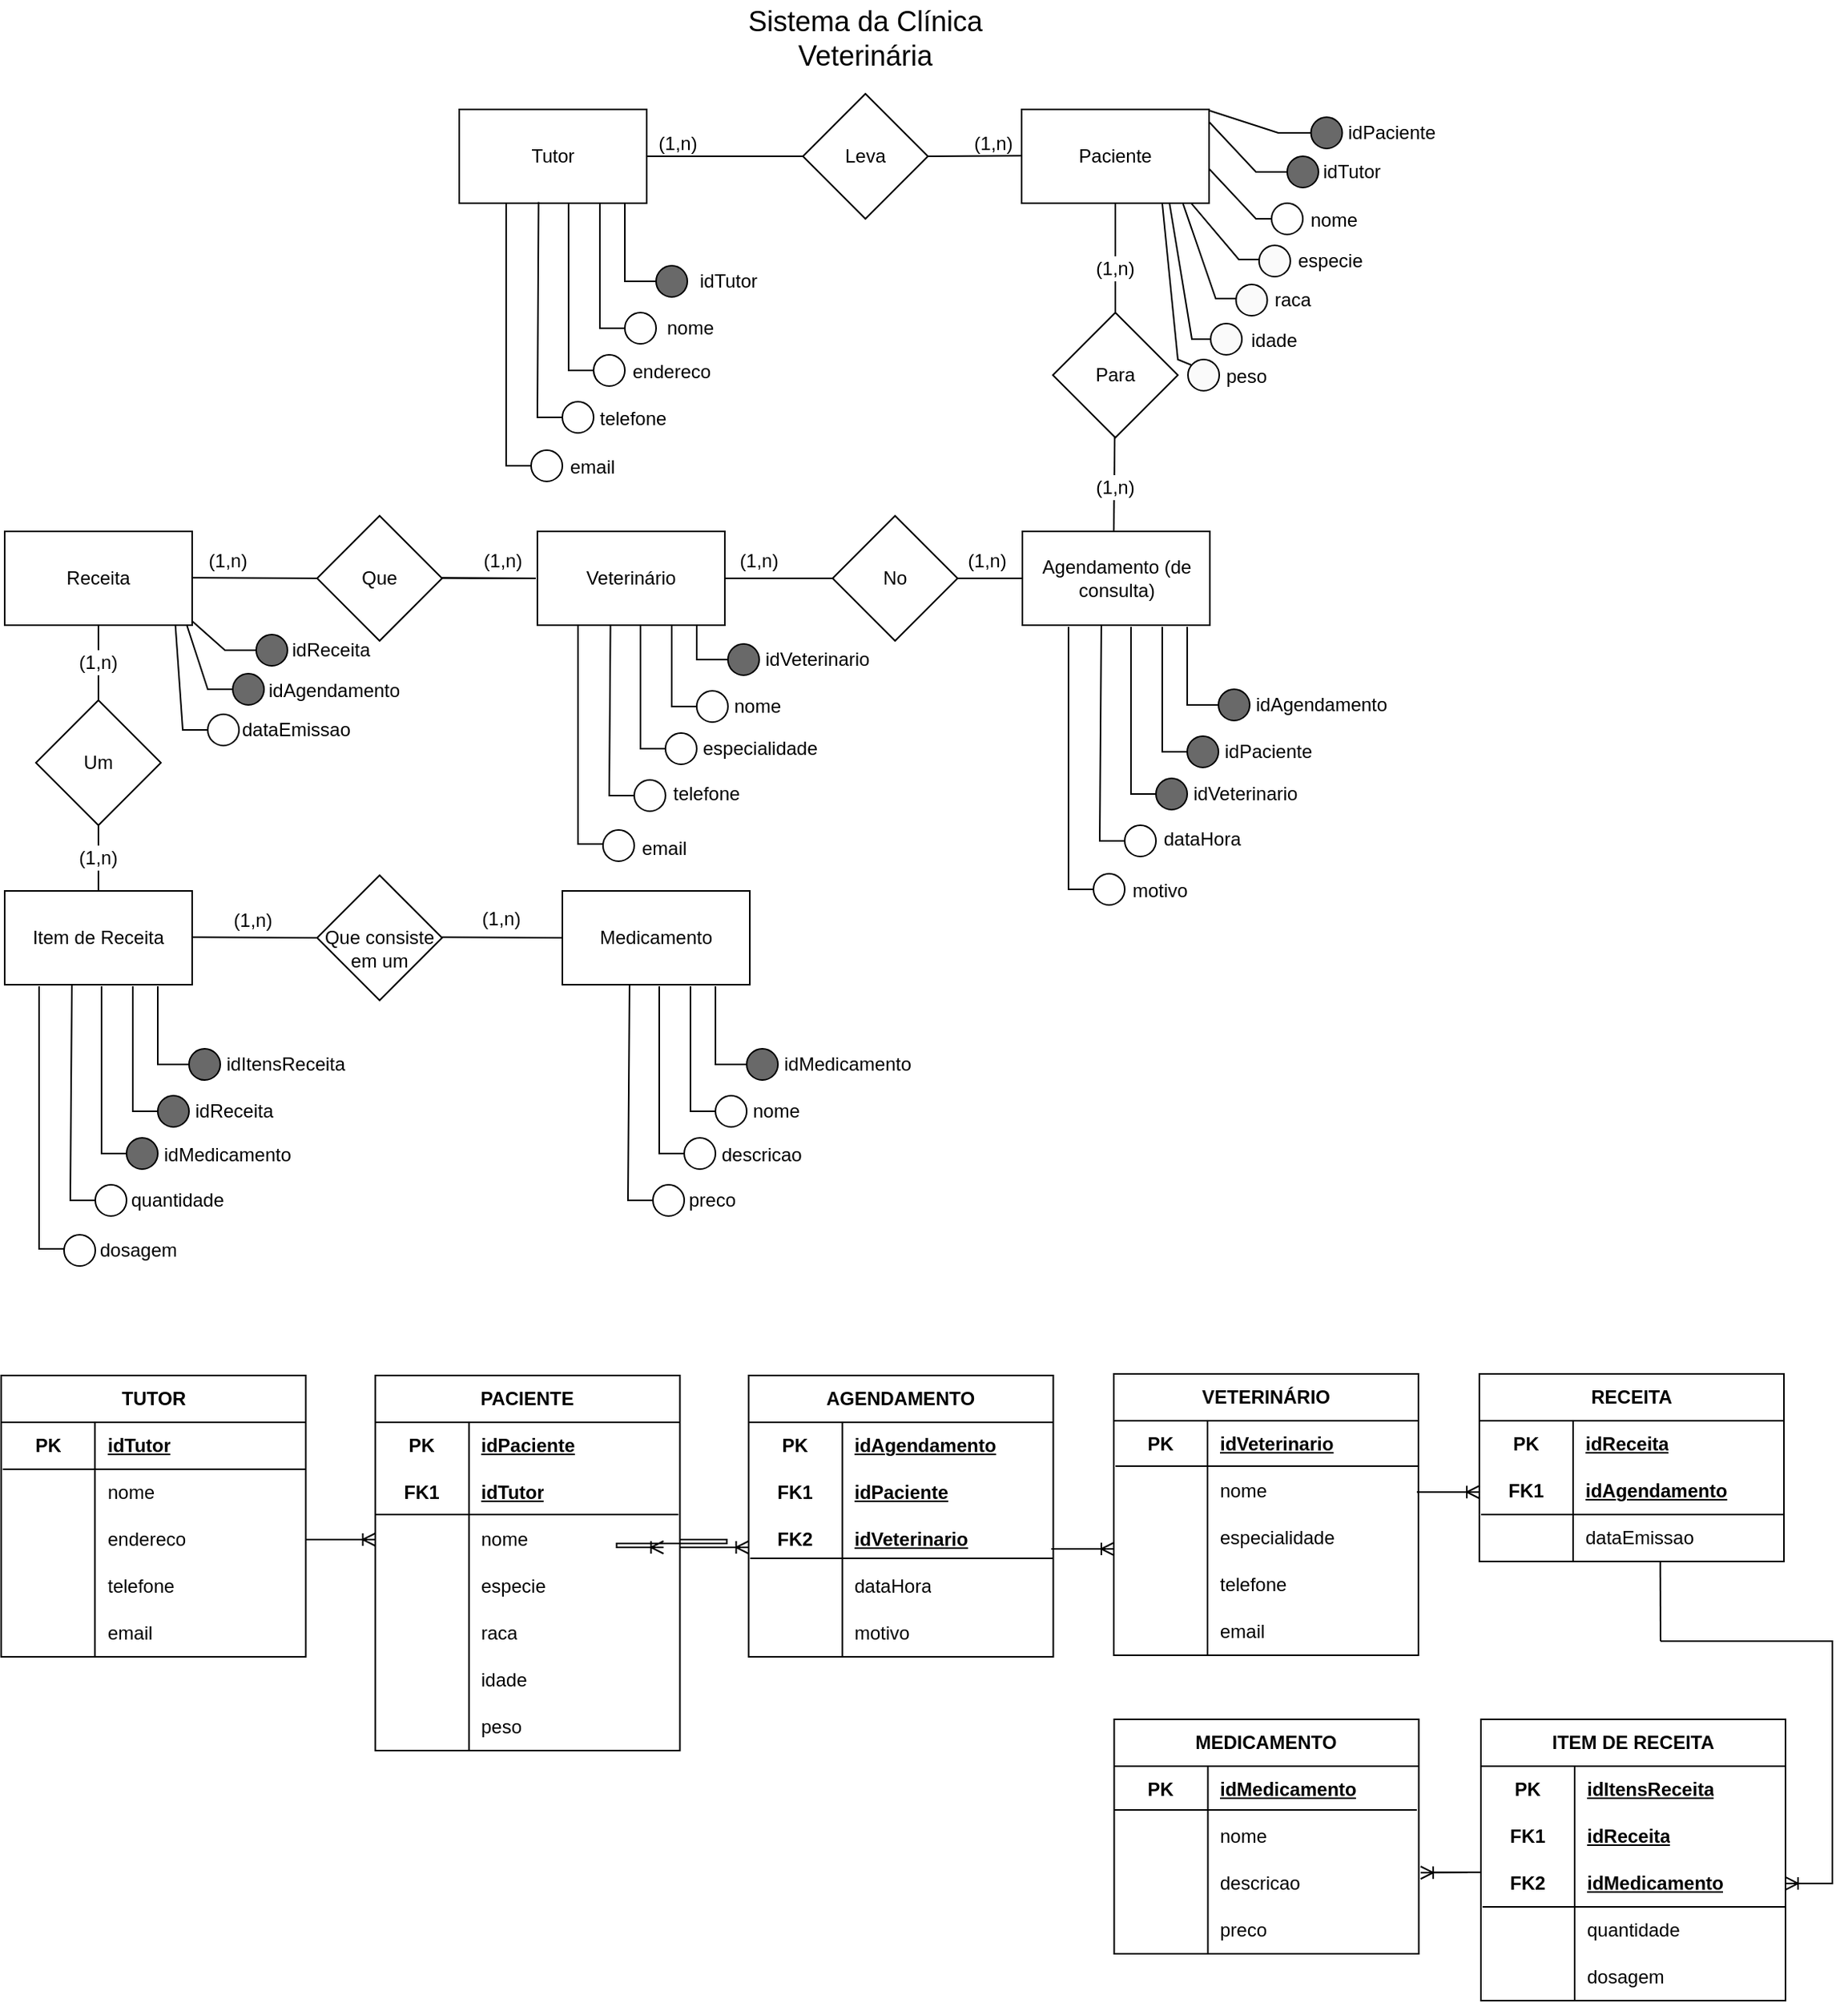 <mxfile version="24.7.10">
  <diagram name="Página-1" id="2_gUlWq3PLWi-Xzuuxim">
    <mxGraphModel dx="588" dy="336" grid="1" gridSize="10" guides="1" tooltips="1" connect="1" arrows="1" fold="1" page="1" pageScale="1" pageWidth="1240" pageHeight="1600" math="0" shadow="0">
      <root>
        <mxCell id="0" />
        <mxCell id="1" parent="0" />
        <mxCell id="s3zXmxbvex1dd2ZhF0mQ-184" value="" style="endArrow=none;html=1;rounded=0;exitX=0.982;exitY=0.675;exitDx=0;exitDy=0;exitPerimeter=0;" edge="1" parent="1">
          <mxGeometry relative="1" as="geometry">
            <mxPoint x="148.84" y="447.5" as="sourcePoint" />
            <mxPoint x="201" y="476" as="targetPoint" />
            <Array as="points">
              <mxPoint x="181" y="476" />
            </Array>
          </mxGeometry>
        </mxCell>
        <mxCell id="s3zXmxbvex1dd2ZhF0mQ-186" value="" style="endArrow=none;html=1;rounded=0;exitX=0.937;exitY=0.953;exitDx=0;exitDy=0;exitPerimeter=0;" edge="1" parent="1">
          <mxGeometry relative="1" as="geometry">
            <mxPoint x="151.44" y="444.18" as="sourcePoint" />
            <mxPoint x="186" y="501" as="targetPoint" />
            <Array as="points">
              <mxPoint x="170" y="501" />
            </Array>
          </mxGeometry>
        </mxCell>
        <mxCell id="s3zXmxbvex1dd2ZhF0mQ-188" value="" style="endArrow=none;html=1;rounded=0;exitX=0.877;exitY=0.985;exitDx=0;exitDy=0;exitPerimeter=0;" edge="1" parent="1">
          <mxGeometry relative="1" as="geometry">
            <mxPoint x="148.24" y="445.1" as="sourcePoint" />
            <mxPoint x="170" y="527" as="targetPoint" />
            <Array as="points">
              <mxPoint x="154" y="527" />
            </Array>
          </mxGeometry>
        </mxCell>
        <mxCell id="s3zXmxbvex1dd2ZhF0mQ-169" value="" style="endArrow=none;html=1;rounded=0;exitX=0.75;exitY=1;exitDx=0;exitDy=0;" edge="1" parent="1">
          <mxGeometry relative="1" as="geometry">
            <mxPoint x="483.0" y="432" as="sourcePoint" />
            <mxPoint x="503" y="482" as="targetPoint" />
            <Array as="points">
              <mxPoint x="483" y="482" />
            </Array>
          </mxGeometry>
        </mxCell>
        <mxCell id="s3zXmxbvex1dd2ZhF0mQ-170" value="" style="ellipse;whiteSpace=wrap;html=1;fillColor=#696969;" vertex="1" parent="1">
          <mxGeometry x="503" y="472" width="20" height="20" as="geometry" />
        </mxCell>
        <mxCell id="s3zXmxbvex1dd2ZhF0mQ-171" value="" style="endArrow=none;html=1;rounded=0;exitX=0.75;exitY=1;exitDx=0;exitDy=0;" edge="1" parent="1">
          <mxGeometry relative="1" as="geometry">
            <mxPoint x="467" y="432" as="sourcePoint" />
            <mxPoint x="483" y="512" as="targetPoint" />
            <Array as="points">
              <mxPoint x="467" y="512" />
            </Array>
          </mxGeometry>
        </mxCell>
        <mxCell id="s3zXmxbvex1dd2ZhF0mQ-172" value="" style="ellipse;whiteSpace=wrap;html=1;fillColor=#FFFFFF;" vertex="1" parent="1">
          <mxGeometry x="483" y="502" width="20" height="20" as="geometry" />
        </mxCell>
        <mxCell id="s3zXmxbvex1dd2ZhF0mQ-173" value="" style="endArrow=none;html=1;rounded=0;exitX=0.583;exitY=1;exitDx=0;exitDy=0;exitPerimeter=0;" edge="1" parent="1">
          <mxGeometry relative="1" as="geometry">
            <mxPoint x="447" y="432" as="sourcePoint" />
            <mxPoint x="463" y="539" as="targetPoint" />
            <Array as="points">
              <mxPoint x="447" y="539" />
            </Array>
          </mxGeometry>
        </mxCell>
        <mxCell id="s3zXmxbvex1dd2ZhF0mQ-174" value="" style="ellipse;whiteSpace=wrap;html=1;fillColor=#FFFFFF;" vertex="1" parent="1">
          <mxGeometry x="463" y="529" width="20" height="20" as="geometry" />
        </mxCell>
        <mxCell id="s3zXmxbvex1dd2ZhF0mQ-175" value="" style="endArrow=none;html=1;rounded=0;exitX=0.423;exitY=0.987;exitDx=0;exitDy=0;exitPerimeter=0;" edge="1" parent="1">
          <mxGeometry relative="1" as="geometry">
            <mxPoint x="428" y="431" as="sourcePoint" />
            <mxPoint x="443" y="569" as="targetPoint" />
            <Array as="points">
              <mxPoint x="427" y="569" />
            </Array>
          </mxGeometry>
        </mxCell>
        <mxCell id="s3zXmxbvex1dd2ZhF0mQ-176" value="" style="ellipse;whiteSpace=wrap;html=1;" vertex="1" parent="1">
          <mxGeometry x="443" y="559" width="20" height="20" as="geometry" />
        </mxCell>
        <mxCell id="s3zXmxbvex1dd2ZhF0mQ-177" value="" style="endArrow=none;html=1;rounded=0;exitX=0.25;exitY=1;exitDx=0;exitDy=0;" edge="1" parent="1">
          <mxGeometry relative="1" as="geometry">
            <mxPoint x="407" y="432" as="sourcePoint" />
            <mxPoint x="423" y="600" as="targetPoint" />
            <Array as="points">
              <mxPoint x="407" y="600" />
            </Array>
          </mxGeometry>
        </mxCell>
        <mxCell id="s3zXmxbvex1dd2ZhF0mQ-178" value="" style="ellipse;whiteSpace=wrap;html=1;" vertex="1" parent="1">
          <mxGeometry x="423" y="591" width="20" height="20" as="geometry" />
        </mxCell>
        <mxCell id="s3zXmxbvex1dd2ZhF0mQ-179" value="idVeterinario" style="text;html=1;align=left;verticalAlign=middle;whiteSpace=wrap;rounded=0;" vertex="1" parent="1">
          <mxGeometry x="525" y="467" width="60" height="30" as="geometry" />
        </mxCell>
        <mxCell id="s3zXmxbvex1dd2ZhF0mQ-180" value="nome" style="text;html=1;align=left;verticalAlign=middle;whiteSpace=wrap;rounded=0;" vertex="1" parent="1">
          <mxGeometry x="505" y="497" width="60" height="30" as="geometry" />
        </mxCell>
        <mxCell id="s3zXmxbvex1dd2ZhF0mQ-181" value="especialidade" style="text;html=1;align=left;verticalAlign=middle;whiteSpace=wrap;rounded=0;" vertex="1" parent="1">
          <mxGeometry x="485" y="524" width="154" height="30" as="geometry" />
        </mxCell>
        <mxCell id="s3zXmxbvex1dd2ZhF0mQ-182" value="telefone" style="text;html=1;align=left;verticalAlign=middle;whiteSpace=wrap;rounded=0;" vertex="1" parent="1">
          <mxGeometry x="466" y="553" width="130" height="30" as="geometry" />
        </mxCell>
        <mxCell id="s3zXmxbvex1dd2ZhF0mQ-183" value="email" style="text;html=1;align=left;verticalAlign=middle;whiteSpace=wrap;rounded=0;" vertex="1" parent="1">
          <mxGeometry x="446" y="588" width="170" height="30" as="geometry" />
        </mxCell>
        <mxCell id="s3zXmxbvex1dd2ZhF0mQ-167" value="" style="endArrow=none;html=1;rounded=0;" edge="1" parent="1">
          <mxGeometry relative="1" as="geometry">
            <mxPoint x="320" y="659.66" as="sourcePoint" />
            <mxPoint x="400" y="660" as="targetPoint" />
          </mxGeometry>
        </mxCell>
        <mxCell id="s3zXmxbvex1dd2ZhF0mQ-164" value="" style="endArrow=none;html=1;rounded=0;entryX=0.5;entryY=0;entryDx=0;entryDy=0;" edge="1" parent="1">
          <mxGeometry relative="1" as="geometry">
            <mxPoint x="100" y="595" as="sourcePoint" />
            <mxPoint x="100" y="635" as="targetPoint" />
            <Array as="points">
              <mxPoint x="100" y="585" />
              <mxPoint x="100" y="605" />
            </Array>
          </mxGeometry>
        </mxCell>
        <mxCell id="s3zXmxbvex1dd2ZhF0mQ-1" value="&lt;font style=&quot;font-size: 18px;&quot;&gt;Sistema da Clínica Veterinária&lt;/font&gt;" style="text;strokeColor=none;fillColor=none;align=center;verticalAlign=middle;spacingLeft=4;spacingRight=4;overflow=hidden;points=[[0,0.5],[1,0.5]];portConstraint=eastwest;rotatable=0;whiteSpace=wrap;html=1;" vertex="1" parent="1">
          <mxGeometry x="469" y="60" width="244" height="50" as="geometry" />
        </mxCell>
        <mxCell id="s3zXmxbvex1dd2ZhF0mQ-2" value="Tutor" style="rounded=0;whiteSpace=wrap;html=1;" vertex="1" parent="1">
          <mxGeometry x="331" y="130" width="120" height="60" as="geometry" />
        </mxCell>
        <mxCell id="s3zXmxbvex1dd2ZhF0mQ-3" value="Leva" style="rhombus;whiteSpace=wrap;html=1;rounded=0;" vertex="1" parent="1">
          <mxGeometry x="551" y="120" width="80" height="80" as="geometry" />
        </mxCell>
        <mxCell id="s3zXmxbvex1dd2ZhF0mQ-4" value="Para" style="rhombus;whiteSpace=wrap;html=1;rounded=0;" vertex="1" parent="1">
          <mxGeometry x="711" y="260" width="80" height="80" as="geometry" />
        </mxCell>
        <mxCell id="s3zXmxbvex1dd2ZhF0mQ-5" value="" style="endArrow=none;html=1;rounded=0;exitX=0.5;exitY=1;exitDx=0;exitDy=0;" edge="1" parent="1" source="s3zXmxbvex1dd2ZhF0mQ-119" target="s3zXmxbvex1dd2ZhF0mQ-4">
          <mxGeometry relative="1" as="geometry">
            <mxPoint x="511" y="340" as="sourcePoint" />
            <mxPoint x="671" y="340" as="targetPoint" />
          </mxGeometry>
        </mxCell>
        <mxCell id="s3zXmxbvex1dd2ZhF0mQ-6" value="Agendamento (de consulta)" style="whiteSpace=wrap;html=1;rounded=0;" vertex="1" parent="1">
          <mxGeometry x="691.5" y="400" width="120" height="60" as="geometry" />
        </mxCell>
        <mxCell id="s3zXmxbvex1dd2ZhF0mQ-7" value="(1,n)" style="text;html=1;align=center;verticalAlign=middle;whiteSpace=wrap;rounded=0;" vertex="1" parent="1">
          <mxGeometry x="441" y="137" width="60" height="30" as="geometry" />
        </mxCell>
        <mxCell id="s3zXmxbvex1dd2ZhF0mQ-8" value="(1,n)" style="text;html=1;align=center;verticalAlign=middle;whiteSpace=wrap;rounded=0;" vertex="1" parent="1">
          <mxGeometry x="643" y="137" width="60" height="30" as="geometry" />
        </mxCell>
        <mxCell id="s3zXmxbvex1dd2ZhF0mQ-9" value="" style="endArrow=none;html=1;rounded=0;exitX=0.75;exitY=1;exitDx=0;exitDy=0;" edge="1" parent="1">
          <mxGeometry relative="1" as="geometry">
            <mxPoint x="437.0" y="190" as="sourcePoint" />
            <mxPoint x="457" y="240" as="targetPoint" />
            <Array as="points">
              <mxPoint x="437" y="240" />
            </Array>
          </mxGeometry>
        </mxCell>
        <mxCell id="s3zXmxbvex1dd2ZhF0mQ-10" value="" style="ellipse;whiteSpace=wrap;html=1;fillColor=#696969;" vertex="1" parent="1">
          <mxGeometry x="457" y="230" width="20" height="20" as="geometry" />
        </mxCell>
        <mxCell id="s3zXmxbvex1dd2ZhF0mQ-11" value="" style="endArrow=none;html=1;rounded=0;exitX=0.75;exitY=1;exitDx=0;exitDy=0;" edge="1" parent="1" source="s3zXmxbvex1dd2ZhF0mQ-2">
          <mxGeometry relative="1" as="geometry">
            <mxPoint x="421" y="200" as="sourcePoint" />
            <mxPoint x="437" y="270" as="targetPoint" />
            <Array as="points">
              <mxPoint x="421" y="270" />
            </Array>
          </mxGeometry>
        </mxCell>
        <mxCell id="s3zXmxbvex1dd2ZhF0mQ-12" value="" style="ellipse;whiteSpace=wrap;html=1;" vertex="1" parent="1">
          <mxGeometry x="437" y="260" width="20" height="20" as="geometry" />
        </mxCell>
        <mxCell id="s3zXmxbvex1dd2ZhF0mQ-13" value="" style="endArrow=none;html=1;rounded=0;exitX=0.583;exitY=1;exitDx=0;exitDy=0;exitPerimeter=0;" edge="1" parent="1" source="s3zXmxbvex1dd2ZhF0mQ-2">
          <mxGeometry relative="1" as="geometry">
            <mxPoint x="401" y="217" as="sourcePoint" />
            <mxPoint x="417" y="297" as="targetPoint" />
            <Array as="points">
              <mxPoint x="401" y="297" />
            </Array>
          </mxGeometry>
        </mxCell>
        <mxCell id="s3zXmxbvex1dd2ZhF0mQ-14" value="" style="ellipse;whiteSpace=wrap;html=1;" vertex="1" parent="1">
          <mxGeometry x="417" y="287" width="20" height="20" as="geometry" />
        </mxCell>
        <mxCell id="s3zXmxbvex1dd2ZhF0mQ-15" value="" style="endArrow=none;html=1;rounded=0;exitX=0.423;exitY=0.987;exitDx=0;exitDy=0;exitPerimeter=0;" edge="1" parent="1" source="s3zXmxbvex1dd2ZhF0mQ-2">
          <mxGeometry relative="1" as="geometry">
            <mxPoint x="381" y="200" as="sourcePoint" />
            <mxPoint x="397" y="327" as="targetPoint" />
            <Array as="points">
              <mxPoint x="381" y="327" />
            </Array>
          </mxGeometry>
        </mxCell>
        <mxCell id="s3zXmxbvex1dd2ZhF0mQ-16" value="" style="ellipse;whiteSpace=wrap;html=1;" vertex="1" parent="1">
          <mxGeometry x="397" y="317" width="20" height="20" as="geometry" />
        </mxCell>
        <mxCell id="s3zXmxbvex1dd2ZhF0mQ-17" value="" style="endArrow=none;html=1;rounded=0;exitX=0.25;exitY=1;exitDx=0;exitDy=0;" edge="1" parent="1" source="s3zXmxbvex1dd2ZhF0mQ-2">
          <mxGeometry relative="1" as="geometry">
            <mxPoint x="362" y="220" as="sourcePoint" />
            <mxPoint x="377" y="358" as="targetPoint" />
            <Array as="points">
              <mxPoint x="361" y="358" />
            </Array>
          </mxGeometry>
        </mxCell>
        <mxCell id="s3zXmxbvex1dd2ZhF0mQ-18" value="" style="ellipse;whiteSpace=wrap;html=1;" vertex="1" parent="1">
          <mxGeometry x="377" y="348" width="20" height="20" as="geometry" />
        </mxCell>
        <mxCell id="s3zXmxbvex1dd2ZhF0mQ-19" value="idTutor" style="text;html=1;align=left;verticalAlign=middle;whiteSpace=wrap;rounded=0;" vertex="1" parent="1">
          <mxGeometry x="483" y="225" width="60" height="30" as="geometry" />
        </mxCell>
        <mxCell id="s3zXmxbvex1dd2ZhF0mQ-20" value="nome" style="text;html=1;align=center;verticalAlign=middle;whiteSpace=wrap;rounded=0;" vertex="1" parent="1">
          <mxGeometry x="449" y="255" width="60" height="30" as="geometry" />
        </mxCell>
        <mxCell id="s3zXmxbvex1dd2ZhF0mQ-21" value="endereco" style="text;html=1;align=left;verticalAlign=middle;whiteSpace=wrap;rounded=0;" vertex="1" parent="1">
          <mxGeometry x="440" y="283" width="60" height="30" as="geometry" />
        </mxCell>
        <mxCell id="s3zXmxbvex1dd2ZhF0mQ-22" value="telefone" style="text;html=1;align=left;verticalAlign=middle;whiteSpace=wrap;rounded=0;" vertex="1" parent="1">
          <mxGeometry x="419" y="313" width="60" height="30" as="geometry" />
        </mxCell>
        <mxCell id="s3zXmxbvex1dd2ZhF0mQ-23" value="email" style="text;html=1;align=left;verticalAlign=middle;whiteSpace=wrap;rounded=0;" vertex="1" parent="1">
          <mxGeometry x="400" y="344" width="108" height="30" as="geometry" />
        </mxCell>
        <mxCell id="s3zXmxbvex1dd2ZhF0mQ-24" value="" style="endArrow=none;html=1;rounded=0;exitX=1;exitY=0.25;exitDx=0;exitDy=0;" edge="1" parent="1">
          <mxGeometry relative="1" as="geometry">
            <mxPoint x="811" y="138.0" as="sourcePoint" />
            <mxPoint x="861" y="170" as="targetPoint" />
            <Array as="points">
              <mxPoint x="841" y="170" />
            </Array>
          </mxGeometry>
        </mxCell>
        <mxCell id="s3zXmxbvex1dd2ZhF0mQ-25" value="" style="ellipse;whiteSpace=wrap;html=1;fillColor=#696969;" vertex="1" parent="1">
          <mxGeometry x="861" y="160" width="20" height="20" as="geometry" />
        </mxCell>
        <mxCell id="s3zXmxbvex1dd2ZhF0mQ-26" value="idTutor" style="text;html=1;align=left;verticalAlign=middle;whiteSpace=wrap;rounded=0;" vertex="1" parent="1">
          <mxGeometry x="882" y="155" width="95" height="30" as="geometry" />
        </mxCell>
        <mxCell id="s3zXmxbvex1dd2ZhF0mQ-27" value="" style="endArrow=none;html=1;rounded=0;exitX=1;exitY=0.25;exitDx=0;exitDy=0;" edge="1" parent="1">
          <mxGeometry relative="1" as="geometry">
            <mxPoint x="811" y="168" as="sourcePoint" />
            <mxPoint x="861" y="200" as="targetPoint" />
            <Array as="points">
              <mxPoint x="841" y="200" />
            </Array>
          </mxGeometry>
        </mxCell>
        <mxCell id="s3zXmxbvex1dd2ZhF0mQ-28" value="" style="ellipse;whiteSpace=wrap;html=1;fillColor=#FFFFFF;" vertex="1" parent="1">
          <mxGeometry x="851" y="190" width="20" height="20" as="geometry" />
        </mxCell>
        <mxCell id="s3zXmxbvex1dd2ZhF0mQ-29" value="nome" style="text;html=1;align=left;verticalAlign=middle;whiteSpace=wrap;rounded=0;" vertex="1" parent="1">
          <mxGeometry x="874" y="186" width="60" height="30" as="geometry" />
        </mxCell>
        <mxCell id="s3zXmxbvex1dd2ZhF0mQ-30" value="" style="endArrow=none;html=1;rounded=0;exitX=0;exitY=0.5;exitDx=0;exitDy=0;entryX=1;entryY=0.5;entryDx=0;entryDy=0;" edge="1" parent="1" source="s3zXmxbvex1dd2ZhF0mQ-3" target="s3zXmxbvex1dd2ZhF0mQ-2">
          <mxGeometry relative="1" as="geometry">
            <mxPoint x="509" y="120" as="sourcePoint" />
            <mxPoint x="456" y="160" as="targetPoint" />
          </mxGeometry>
        </mxCell>
        <mxCell id="s3zXmxbvex1dd2ZhF0mQ-31" value="" style="endArrow=none;html=1;rounded=0;exitX=0.821;exitY=0.969;exitDx=0;exitDy=0;exitPerimeter=0;" edge="1" parent="1">
          <mxGeometry relative="1" as="geometry">
            <mxPoint x="789.52" y="178.14" as="sourcePoint" />
            <mxPoint x="850" y="226" as="targetPoint" />
            <Array as="points">
              <mxPoint x="830" y="226" />
            </Array>
          </mxGeometry>
        </mxCell>
        <mxCell id="s3zXmxbvex1dd2ZhF0mQ-32" value="" style="ellipse;whiteSpace=wrap;html=1;fillColor=#FAFAFA;" vertex="1" parent="1">
          <mxGeometry x="843" y="217" width="20" height="20" as="geometry" />
        </mxCell>
        <mxCell id="s3zXmxbvex1dd2ZhF0mQ-33" value="especie" style="text;html=1;align=left;verticalAlign=middle;whiteSpace=wrap;rounded=0;" vertex="1" parent="1">
          <mxGeometry x="866" y="212" width="111" height="30" as="geometry" />
        </mxCell>
        <mxCell id="s3zXmxbvex1dd2ZhF0mQ-34" value="" style="endArrow=none;html=1;rounded=0;exitX=0.75;exitY=1;exitDx=0;exitDy=0;" edge="1" parent="1">
          <mxGeometry relative="1" as="geometry">
            <mxPoint x="788" y="172.0" as="sourcePoint" />
            <mxPoint x="835.24" y="251" as="targetPoint" />
            <Array as="points">
              <mxPoint x="815.24" y="251" />
            </Array>
          </mxGeometry>
        </mxCell>
        <mxCell id="s3zXmxbvex1dd2ZhF0mQ-35" value="" style="ellipse;whiteSpace=wrap;html=1;fillColor=#FAFAFA;" vertex="1" parent="1">
          <mxGeometry x="828.24" y="242" width="20" height="20" as="geometry" />
        </mxCell>
        <mxCell id="s3zXmxbvex1dd2ZhF0mQ-36" value="raca" style="text;html=1;align=left;verticalAlign=middle;whiteSpace=wrap;rounded=0;" vertex="1" parent="1">
          <mxGeometry x="851.24" y="237" width="111" height="30" as="geometry" />
        </mxCell>
        <mxCell id="s3zXmxbvex1dd2ZhF0mQ-37" value="" style="endArrow=none;html=1;rounded=0;exitX=0;exitY=0.5;exitDx=0;exitDy=0;entryX=1;entryY=0.5;entryDx=0;entryDy=0;" edge="1" parent="1" target="s3zXmxbvex1dd2ZhF0mQ-3">
          <mxGeometry relative="1" as="geometry">
            <mxPoint x="691" y="159.58" as="sourcePoint" />
            <mxPoint x="591" y="159.58" as="targetPoint" />
          </mxGeometry>
        </mxCell>
        <mxCell id="s3zXmxbvex1dd2ZhF0mQ-38" value="" style="endArrow=none;html=1;rounded=0;exitX=0.5;exitY=1;exitDx=0;exitDy=0;" edge="1" parent="1">
          <mxGeometry relative="1" as="geometry">
            <mxPoint x="750.58" y="339" as="sourcePoint" />
            <mxPoint x="750" y="400" as="targetPoint" />
          </mxGeometry>
        </mxCell>
        <mxCell id="s3zXmxbvex1dd2ZhF0mQ-39" value="(1,n)" style="text;html=1;align=center;verticalAlign=middle;whiteSpace=wrap;rounded=0;fillColor=default;" vertex="1" parent="1">
          <mxGeometry x="721" y="364" width="60" height="16" as="geometry" />
        </mxCell>
        <mxCell id="s3zXmxbvex1dd2ZhF0mQ-40" value="" style="endArrow=none;html=1;rounded=0;exitX=0.75;exitY=1;exitDx=0;exitDy=0;" edge="1" parent="1">
          <mxGeometry relative="1" as="geometry">
            <mxPoint x="797.0" y="461" as="sourcePoint" />
            <mxPoint x="817" y="511" as="targetPoint" />
            <Array as="points">
              <mxPoint x="797" y="511" />
            </Array>
          </mxGeometry>
        </mxCell>
        <mxCell id="s3zXmxbvex1dd2ZhF0mQ-41" value="" style="ellipse;whiteSpace=wrap;html=1;fillColor=#696969;" vertex="1" parent="1">
          <mxGeometry x="817" y="501" width="20" height="20" as="geometry" />
        </mxCell>
        <mxCell id="s3zXmxbvex1dd2ZhF0mQ-42" value="" style="endArrow=none;html=1;rounded=0;exitX=0.75;exitY=1;exitDx=0;exitDy=0;" edge="1" parent="1">
          <mxGeometry relative="1" as="geometry">
            <mxPoint x="781" y="461" as="sourcePoint" />
            <mxPoint x="797" y="541" as="targetPoint" />
            <Array as="points">
              <mxPoint x="781" y="541" />
            </Array>
          </mxGeometry>
        </mxCell>
        <mxCell id="s3zXmxbvex1dd2ZhF0mQ-43" value="" style="ellipse;whiteSpace=wrap;html=1;fillColor=#696969;" vertex="1" parent="1">
          <mxGeometry x="797" y="531" width="20" height="20" as="geometry" />
        </mxCell>
        <mxCell id="s3zXmxbvex1dd2ZhF0mQ-44" value="" style="endArrow=none;html=1;rounded=0;exitX=0.583;exitY=1;exitDx=0;exitDy=0;exitPerimeter=0;" edge="1" parent="1">
          <mxGeometry relative="1" as="geometry">
            <mxPoint x="761" y="461" as="sourcePoint" />
            <mxPoint x="777" y="568" as="targetPoint" />
            <Array as="points">
              <mxPoint x="761" y="568" />
            </Array>
          </mxGeometry>
        </mxCell>
        <mxCell id="s3zXmxbvex1dd2ZhF0mQ-45" value="" style="ellipse;whiteSpace=wrap;html=1;fillColor=#696969;" vertex="1" parent="1">
          <mxGeometry x="777" y="558" width="20" height="20" as="geometry" />
        </mxCell>
        <mxCell id="s3zXmxbvex1dd2ZhF0mQ-46" value="" style="endArrow=none;html=1;rounded=0;exitX=0.423;exitY=0.987;exitDx=0;exitDy=0;exitPerimeter=0;" edge="1" parent="1">
          <mxGeometry relative="1" as="geometry">
            <mxPoint x="742" y="460" as="sourcePoint" />
            <mxPoint x="757" y="598" as="targetPoint" />
            <Array as="points">
              <mxPoint x="741" y="598" />
            </Array>
          </mxGeometry>
        </mxCell>
        <mxCell id="s3zXmxbvex1dd2ZhF0mQ-47" value="" style="ellipse;whiteSpace=wrap;html=1;" vertex="1" parent="1">
          <mxGeometry x="757" y="588" width="20" height="20" as="geometry" />
        </mxCell>
        <mxCell id="s3zXmxbvex1dd2ZhF0mQ-48" value="" style="endArrow=none;html=1;rounded=0;exitX=0.25;exitY=1;exitDx=0;exitDy=0;" edge="1" parent="1">
          <mxGeometry relative="1" as="geometry">
            <mxPoint x="721" y="461" as="sourcePoint" />
            <mxPoint x="737" y="629" as="targetPoint" />
            <Array as="points">
              <mxPoint x="721" y="629" />
            </Array>
          </mxGeometry>
        </mxCell>
        <mxCell id="s3zXmxbvex1dd2ZhF0mQ-49" value="" style="ellipse;whiteSpace=wrap;html=1;" vertex="1" parent="1">
          <mxGeometry x="737" y="619" width="20" height="20" as="geometry" />
        </mxCell>
        <mxCell id="s3zXmxbvex1dd2ZhF0mQ-50" value="idAgendamento" style="text;html=1;align=left;verticalAlign=middle;whiteSpace=wrap;rounded=0;" vertex="1" parent="1">
          <mxGeometry x="839" y="496" width="60" height="30" as="geometry" />
        </mxCell>
        <mxCell id="s3zXmxbvex1dd2ZhF0mQ-51" value="idPaciente" style="text;html=1;align=left;verticalAlign=middle;whiteSpace=wrap;rounded=0;" vertex="1" parent="1">
          <mxGeometry x="819" y="526" width="60" height="30" as="geometry" />
        </mxCell>
        <mxCell id="s3zXmxbvex1dd2ZhF0mQ-52" value="idVeterinario" style="text;html=1;align=left;verticalAlign=middle;whiteSpace=wrap;rounded=0;" vertex="1" parent="1">
          <mxGeometry x="799" y="553" width="154" height="30" as="geometry" />
        </mxCell>
        <mxCell id="s3zXmxbvex1dd2ZhF0mQ-53" value="dataHora" style="text;html=1;align=left;verticalAlign=middle;whiteSpace=wrap;rounded=0;" vertex="1" parent="1">
          <mxGeometry x="780" y="582" width="130" height="30" as="geometry" />
        </mxCell>
        <mxCell id="s3zXmxbvex1dd2ZhF0mQ-54" value="motivo" style="text;html=1;align=left;verticalAlign=middle;whiteSpace=wrap;rounded=0;" vertex="1" parent="1">
          <mxGeometry x="760" y="615" width="170" height="30" as="geometry" />
        </mxCell>
        <mxCell id="s3zXmxbvex1dd2ZhF0mQ-55" value="TUTOR" style="shape=table;startSize=30;container=1;collapsible=1;childLayout=tableLayout;fixedRows=1;rowLines=0;fontStyle=1;align=center;resizeLast=1;html=1;whiteSpace=wrap;" vertex="1" parent="1">
          <mxGeometry x="37.75" y="940" width="195" height="180" as="geometry" />
        </mxCell>
        <mxCell id="s3zXmxbvex1dd2ZhF0mQ-56" value="" style="shape=tableRow;horizontal=0;startSize=0;swimlaneHead=0;swimlaneBody=0;fillColor=none;collapsible=0;dropTarget=0;points=[[0,0.5],[1,0.5]];portConstraint=eastwest;top=0;left=0;right=0;bottom=0;html=1;" vertex="1" parent="s3zXmxbvex1dd2ZhF0mQ-55">
          <mxGeometry y="30" width="195" height="30" as="geometry" />
        </mxCell>
        <mxCell id="s3zXmxbvex1dd2ZhF0mQ-57" value="PK" style="shape=partialRectangle;connectable=0;fillColor=none;top=0;left=0;bottom=0;right=0;fontStyle=1;overflow=hidden;html=1;whiteSpace=wrap;strokeColor=default;" vertex="1" parent="s3zXmxbvex1dd2ZhF0mQ-56">
          <mxGeometry width="60" height="30" as="geometry">
            <mxRectangle width="60" height="30" as="alternateBounds" />
          </mxGeometry>
        </mxCell>
        <mxCell id="s3zXmxbvex1dd2ZhF0mQ-58" value="idTutor" style="shape=partialRectangle;connectable=0;fillColor=none;top=0;left=0;bottom=0;right=0;align=left;spacingLeft=6;fontStyle=5;overflow=hidden;html=1;whiteSpace=wrap;strokeColor=default;" vertex="1" parent="s3zXmxbvex1dd2ZhF0mQ-56">
          <mxGeometry x="60" width="135" height="30" as="geometry">
            <mxRectangle width="135" height="30" as="alternateBounds" />
          </mxGeometry>
        </mxCell>
        <mxCell id="s3zXmxbvex1dd2ZhF0mQ-59" value="" style="shape=tableRow;horizontal=0;startSize=0;swimlaneHead=0;swimlaneBody=0;fillColor=none;collapsible=0;dropTarget=0;points=[[0,0.5],[1,0.5]];portConstraint=eastwest;top=0;left=0;right=0;bottom=0;html=1;" vertex="1" parent="s3zXmxbvex1dd2ZhF0mQ-55">
          <mxGeometry y="60" width="195" height="30" as="geometry" />
        </mxCell>
        <mxCell id="s3zXmxbvex1dd2ZhF0mQ-60" value="" style="shape=partialRectangle;connectable=0;fillColor=none;top=0;left=0;bottom=0;right=0;editable=1;overflow=hidden;html=1;whiteSpace=wrap;" vertex="1" parent="s3zXmxbvex1dd2ZhF0mQ-59">
          <mxGeometry width="60" height="30" as="geometry">
            <mxRectangle width="60" height="30" as="alternateBounds" />
          </mxGeometry>
        </mxCell>
        <mxCell id="s3zXmxbvex1dd2ZhF0mQ-61" value="nome" style="shape=partialRectangle;connectable=0;fillColor=none;top=0;left=0;bottom=0;right=0;align=left;spacingLeft=6;overflow=hidden;html=1;whiteSpace=wrap;" vertex="1" parent="s3zXmxbvex1dd2ZhF0mQ-59">
          <mxGeometry x="60" width="135" height="30" as="geometry">
            <mxRectangle width="135" height="30" as="alternateBounds" />
          </mxGeometry>
        </mxCell>
        <mxCell id="s3zXmxbvex1dd2ZhF0mQ-62" value="" style="shape=tableRow;horizontal=0;startSize=0;swimlaneHead=0;swimlaneBody=0;fillColor=none;collapsible=0;dropTarget=0;points=[[0,0.5],[1,0.5]];portConstraint=eastwest;top=0;left=0;right=0;bottom=0;html=1;" vertex="1" parent="s3zXmxbvex1dd2ZhF0mQ-55">
          <mxGeometry y="90" width="195" height="30" as="geometry" />
        </mxCell>
        <mxCell id="s3zXmxbvex1dd2ZhF0mQ-63" value="" style="shape=partialRectangle;connectable=0;fillColor=none;top=0;left=0;bottom=0;right=0;editable=1;overflow=hidden;html=1;whiteSpace=wrap;" vertex="1" parent="s3zXmxbvex1dd2ZhF0mQ-62">
          <mxGeometry width="60" height="30" as="geometry">
            <mxRectangle width="60" height="30" as="alternateBounds" />
          </mxGeometry>
        </mxCell>
        <mxCell id="s3zXmxbvex1dd2ZhF0mQ-64" value="endereco" style="shape=partialRectangle;connectable=0;fillColor=none;top=0;left=0;bottom=0;right=0;align=left;spacingLeft=6;overflow=hidden;html=1;whiteSpace=wrap;" vertex="1" parent="s3zXmxbvex1dd2ZhF0mQ-62">
          <mxGeometry x="60" width="135" height="30" as="geometry">
            <mxRectangle width="135" height="30" as="alternateBounds" />
          </mxGeometry>
        </mxCell>
        <mxCell id="s3zXmxbvex1dd2ZhF0mQ-65" style="shape=tableRow;horizontal=0;startSize=0;swimlaneHead=0;swimlaneBody=0;fillColor=none;collapsible=0;dropTarget=0;points=[[0,0.5],[1,0.5]];portConstraint=eastwest;top=0;left=0;right=0;bottom=0;html=1;" vertex="1" parent="s3zXmxbvex1dd2ZhF0mQ-55">
          <mxGeometry y="120" width="195" height="30" as="geometry" />
        </mxCell>
        <mxCell id="s3zXmxbvex1dd2ZhF0mQ-66" style="shape=partialRectangle;connectable=0;fillColor=none;top=0;left=0;bottom=0;right=0;editable=1;overflow=hidden;html=1;whiteSpace=wrap;" vertex="1" parent="s3zXmxbvex1dd2ZhF0mQ-65">
          <mxGeometry width="60" height="30" as="geometry">
            <mxRectangle width="60" height="30" as="alternateBounds" />
          </mxGeometry>
        </mxCell>
        <mxCell id="s3zXmxbvex1dd2ZhF0mQ-67" value="telefone" style="shape=partialRectangle;connectable=0;fillColor=none;top=0;left=0;bottom=0;right=0;align=left;spacingLeft=6;overflow=hidden;html=1;whiteSpace=wrap;" vertex="1" parent="s3zXmxbvex1dd2ZhF0mQ-65">
          <mxGeometry x="60" width="135" height="30" as="geometry">
            <mxRectangle width="135" height="30" as="alternateBounds" />
          </mxGeometry>
        </mxCell>
        <mxCell id="s3zXmxbvex1dd2ZhF0mQ-68" style="shape=tableRow;horizontal=0;startSize=0;swimlaneHead=0;swimlaneBody=0;fillColor=none;collapsible=0;dropTarget=0;points=[[0,0.5],[1,0.5]];portConstraint=eastwest;top=0;left=0;right=0;bottom=0;html=1;" vertex="1" parent="s3zXmxbvex1dd2ZhF0mQ-55">
          <mxGeometry y="150" width="195" height="30" as="geometry" />
        </mxCell>
        <mxCell id="s3zXmxbvex1dd2ZhF0mQ-69" style="shape=partialRectangle;connectable=0;fillColor=none;top=0;left=0;bottom=0;right=0;editable=1;overflow=hidden;html=1;whiteSpace=wrap;" vertex="1" parent="s3zXmxbvex1dd2ZhF0mQ-68">
          <mxGeometry width="60" height="30" as="geometry">
            <mxRectangle width="60" height="30" as="alternateBounds" />
          </mxGeometry>
        </mxCell>
        <mxCell id="s3zXmxbvex1dd2ZhF0mQ-70" value="email" style="shape=partialRectangle;connectable=0;fillColor=none;top=0;left=0;bottom=0;right=0;align=left;spacingLeft=6;overflow=hidden;html=1;whiteSpace=wrap;" vertex="1" parent="s3zXmxbvex1dd2ZhF0mQ-68">
          <mxGeometry x="60" width="135" height="30" as="geometry">
            <mxRectangle width="135" height="30" as="alternateBounds" />
          </mxGeometry>
        </mxCell>
        <mxCell id="s3zXmxbvex1dd2ZhF0mQ-71" value="" style="line;strokeWidth=1;rotatable=0;dashed=0;labelPosition=right;align=left;verticalAlign=middle;spacingTop=0;spacingLeft=6;points=[];portConstraint=eastwest;" vertex="1" parent="1">
          <mxGeometry x="38.75" y="995" width="194" height="10" as="geometry" />
        </mxCell>
        <mxCell id="s3zXmxbvex1dd2ZhF0mQ-72" value="" style="endArrow=none;html=1;rounded=0;exitX=1.01;exitY=0.129;exitDx=0;exitDy=0;exitPerimeter=0;" edge="1" parent="1" target="s3zXmxbvex1dd2ZhF0mQ-73">
          <mxGeometry relative="1" as="geometry">
            <mxPoint x="811.2" y="130.74" as="sourcePoint" />
            <mxPoint x="875.24" y="145" as="targetPoint" />
            <Array as="points">
              <mxPoint x="855.24" y="145" />
            </Array>
          </mxGeometry>
        </mxCell>
        <mxCell id="s3zXmxbvex1dd2ZhF0mQ-73" value="" style="ellipse;whiteSpace=wrap;html=1;fillColor=#696969;" vertex="1" parent="1">
          <mxGeometry x="876.24" y="135" width="20" height="20" as="geometry" />
        </mxCell>
        <mxCell id="s3zXmxbvex1dd2ZhF0mQ-74" value="idPaciente" style="text;html=1;align=left;verticalAlign=middle;whiteSpace=wrap;rounded=0;" vertex="1" parent="1">
          <mxGeometry x="898.24" y="130" width="60" height="30" as="geometry" />
        </mxCell>
        <mxCell id="s3zXmxbvex1dd2ZhF0mQ-75" value="AGENDAMENTO" style="shape=table;startSize=30;container=1;collapsible=1;childLayout=tableLayout;fixedRows=1;rowLines=0;fontStyle=1;align=center;resizeLast=1;html=1;whiteSpace=wrap;" vertex="1" parent="1">
          <mxGeometry x="516.25" y="940" width="195" height="180" as="geometry" />
        </mxCell>
        <mxCell id="s3zXmxbvex1dd2ZhF0mQ-76" value="" style="shape=tableRow;horizontal=0;startSize=0;swimlaneHead=0;swimlaneBody=0;fillColor=none;collapsible=0;dropTarget=0;points=[[0,0.5],[1,0.5]];portConstraint=eastwest;top=0;left=0;right=0;bottom=0;html=1;" vertex="1" parent="s3zXmxbvex1dd2ZhF0mQ-75">
          <mxGeometry y="30" width="195" height="30" as="geometry" />
        </mxCell>
        <mxCell id="s3zXmxbvex1dd2ZhF0mQ-77" value="PK" style="shape=partialRectangle;connectable=0;fillColor=none;top=0;left=0;bottom=0;right=0;fontStyle=1;overflow=hidden;html=1;whiteSpace=wrap;strokeColor=default;" vertex="1" parent="s3zXmxbvex1dd2ZhF0mQ-76">
          <mxGeometry width="60" height="30" as="geometry">
            <mxRectangle width="60" height="30" as="alternateBounds" />
          </mxGeometry>
        </mxCell>
        <mxCell id="s3zXmxbvex1dd2ZhF0mQ-78" value="idAgendamento" style="shape=partialRectangle;connectable=0;fillColor=none;top=0;left=0;bottom=0;right=0;align=left;spacingLeft=6;fontStyle=5;overflow=hidden;html=1;whiteSpace=wrap;strokeColor=default;" vertex="1" parent="s3zXmxbvex1dd2ZhF0mQ-76">
          <mxGeometry x="60" width="135" height="30" as="geometry">
            <mxRectangle width="135" height="30" as="alternateBounds" />
          </mxGeometry>
        </mxCell>
        <mxCell id="s3zXmxbvex1dd2ZhF0mQ-247" style="shape=tableRow;horizontal=0;startSize=0;swimlaneHead=0;swimlaneBody=0;fillColor=none;collapsible=0;dropTarget=0;points=[[0,0.5],[1,0.5]];portConstraint=eastwest;top=0;left=0;right=0;bottom=0;html=1;" vertex="1" parent="s3zXmxbvex1dd2ZhF0mQ-75">
          <mxGeometry y="60" width="195" height="30" as="geometry" />
        </mxCell>
        <mxCell id="s3zXmxbvex1dd2ZhF0mQ-248" value="FK1" style="shape=partialRectangle;connectable=0;fillColor=none;top=0;left=0;bottom=0;right=0;fontStyle=1;overflow=hidden;html=1;whiteSpace=wrap;strokeColor=default;" vertex="1" parent="s3zXmxbvex1dd2ZhF0mQ-247">
          <mxGeometry width="60" height="30" as="geometry">
            <mxRectangle width="60" height="30" as="alternateBounds" />
          </mxGeometry>
        </mxCell>
        <mxCell id="s3zXmxbvex1dd2ZhF0mQ-249" value="idPaciente" style="shape=partialRectangle;connectable=0;fillColor=none;top=0;left=0;bottom=0;right=0;align=left;spacingLeft=6;fontStyle=5;overflow=hidden;html=1;whiteSpace=wrap;strokeColor=default;" vertex="1" parent="s3zXmxbvex1dd2ZhF0mQ-247">
          <mxGeometry x="60" width="135" height="30" as="geometry">
            <mxRectangle width="135" height="30" as="alternateBounds" />
          </mxGeometry>
        </mxCell>
        <mxCell id="s3zXmxbvex1dd2ZhF0mQ-244" style="shape=tableRow;horizontal=0;startSize=0;swimlaneHead=0;swimlaneBody=0;fillColor=none;collapsible=0;dropTarget=0;points=[[0,0.5],[1,0.5]];portConstraint=eastwest;top=0;left=0;right=0;bottom=0;html=1;" vertex="1" parent="s3zXmxbvex1dd2ZhF0mQ-75">
          <mxGeometry y="90" width="195" height="30" as="geometry" />
        </mxCell>
        <mxCell id="s3zXmxbvex1dd2ZhF0mQ-245" value="FK2" style="shape=partialRectangle;connectable=0;fillColor=none;top=0;left=0;bottom=0;right=0;fontStyle=1;overflow=hidden;html=1;whiteSpace=wrap;strokeColor=default;" vertex="1" parent="s3zXmxbvex1dd2ZhF0mQ-244">
          <mxGeometry width="60" height="30" as="geometry">
            <mxRectangle width="60" height="30" as="alternateBounds" />
          </mxGeometry>
        </mxCell>
        <mxCell id="s3zXmxbvex1dd2ZhF0mQ-246" value="idVeterinario" style="shape=partialRectangle;connectable=0;fillColor=none;top=0;left=0;bottom=0;right=0;align=left;spacingLeft=6;fontStyle=5;overflow=hidden;html=1;whiteSpace=wrap;strokeColor=default;" vertex="1" parent="s3zXmxbvex1dd2ZhF0mQ-244">
          <mxGeometry x="60" width="135" height="30" as="geometry">
            <mxRectangle width="135" height="30" as="alternateBounds" />
          </mxGeometry>
        </mxCell>
        <mxCell id="s3zXmxbvex1dd2ZhF0mQ-79" value="" style="shape=tableRow;horizontal=0;startSize=0;swimlaneHead=0;swimlaneBody=0;fillColor=none;collapsible=0;dropTarget=0;points=[[0,0.5],[1,0.5]];portConstraint=eastwest;top=0;left=0;right=0;bottom=0;html=1;" vertex="1" parent="s3zXmxbvex1dd2ZhF0mQ-75">
          <mxGeometry y="120" width="195" height="30" as="geometry" />
        </mxCell>
        <mxCell id="s3zXmxbvex1dd2ZhF0mQ-80" value="" style="shape=partialRectangle;connectable=0;fillColor=none;top=0;left=0;bottom=0;right=0;editable=1;overflow=hidden;html=1;whiteSpace=wrap;" vertex="1" parent="s3zXmxbvex1dd2ZhF0mQ-79">
          <mxGeometry width="60" height="30" as="geometry">
            <mxRectangle width="60" height="30" as="alternateBounds" />
          </mxGeometry>
        </mxCell>
        <mxCell id="s3zXmxbvex1dd2ZhF0mQ-81" value="dataHora" style="shape=partialRectangle;connectable=0;fillColor=none;top=0;left=0;bottom=0;right=0;align=left;spacingLeft=6;overflow=hidden;html=1;whiteSpace=wrap;" vertex="1" parent="s3zXmxbvex1dd2ZhF0mQ-79">
          <mxGeometry x="60" width="135" height="30" as="geometry">
            <mxRectangle width="135" height="30" as="alternateBounds" />
          </mxGeometry>
        </mxCell>
        <mxCell id="s3zXmxbvex1dd2ZhF0mQ-82" value="" style="shape=tableRow;horizontal=0;startSize=0;swimlaneHead=0;swimlaneBody=0;fillColor=none;collapsible=0;dropTarget=0;points=[[0,0.5],[1,0.5]];portConstraint=eastwest;top=0;left=0;right=0;bottom=0;html=1;" vertex="1" parent="s3zXmxbvex1dd2ZhF0mQ-75">
          <mxGeometry y="150" width="195" height="30" as="geometry" />
        </mxCell>
        <mxCell id="s3zXmxbvex1dd2ZhF0mQ-83" value="" style="shape=partialRectangle;connectable=0;fillColor=none;top=0;left=0;bottom=0;right=0;editable=1;overflow=hidden;html=1;whiteSpace=wrap;" vertex="1" parent="s3zXmxbvex1dd2ZhF0mQ-82">
          <mxGeometry width="60" height="30" as="geometry">
            <mxRectangle width="60" height="30" as="alternateBounds" />
          </mxGeometry>
        </mxCell>
        <mxCell id="s3zXmxbvex1dd2ZhF0mQ-84" value="motivo" style="shape=partialRectangle;connectable=0;fillColor=none;top=0;left=0;bottom=0;right=0;align=left;spacingLeft=6;overflow=hidden;html=1;whiteSpace=wrap;" vertex="1" parent="s3zXmxbvex1dd2ZhF0mQ-82">
          <mxGeometry x="60" width="135" height="30" as="geometry">
            <mxRectangle width="135" height="30" as="alternateBounds" />
          </mxGeometry>
        </mxCell>
        <mxCell id="s3zXmxbvex1dd2ZhF0mQ-91" value="" style="line;strokeWidth=1;rotatable=0;dashed=0;labelPosition=right;align=left;verticalAlign=middle;spacingTop=0;spacingLeft=6;points=[];portConstraint=eastwest;" vertex="1" parent="1">
          <mxGeometry x="517.25" y="1052" width="194" height="10" as="geometry" />
        </mxCell>
        <mxCell id="s3zXmxbvex1dd2ZhF0mQ-92" value="PACIENTE" style="shape=table;startSize=30;container=1;collapsible=1;childLayout=tableLayout;fixedRows=1;rowLines=0;fontStyle=1;align=center;resizeLast=1;html=1;whiteSpace=wrap;" vertex="1" parent="1">
          <mxGeometry x="277.25" y="940" width="195" height="240" as="geometry" />
        </mxCell>
        <mxCell id="s3zXmxbvex1dd2ZhF0mQ-93" value="" style="shape=tableRow;horizontal=0;startSize=0;swimlaneHead=0;swimlaneBody=0;fillColor=none;collapsible=0;dropTarget=0;points=[[0,0.5],[1,0.5]];portConstraint=eastwest;top=0;left=0;right=0;bottom=0;html=1;" vertex="1" parent="s3zXmxbvex1dd2ZhF0mQ-92">
          <mxGeometry y="30" width="195" height="30" as="geometry" />
        </mxCell>
        <mxCell id="s3zXmxbvex1dd2ZhF0mQ-94" value="PK" style="shape=partialRectangle;connectable=0;fillColor=none;top=0;left=0;bottom=0;right=0;fontStyle=1;overflow=hidden;html=1;whiteSpace=wrap;strokeColor=default;" vertex="1" parent="s3zXmxbvex1dd2ZhF0mQ-93">
          <mxGeometry width="60" height="30" as="geometry">
            <mxRectangle width="60" height="30" as="alternateBounds" />
          </mxGeometry>
        </mxCell>
        <mxCell id="s3zXmxbvex1dd2ZhF0mQ-95" value="idPaciente" style="shape=partialRectangle;connectable=0;fillColor=none;top=0;left=0;bottom=0;right=0;align=left;spacingLeft=6;fontStyle=5;overflow=hidden;html=1;whiteSpace=wrap;strokeColor=default;" vertex="1" parent="s3zXmxbvex1dd2ZhF0mQ-93">
          <mxGeometry x="60" width="135" height="30" as="geometry">
            <mxRectangle width="135" height="30" as="alternateBounds" />
          </mxGeometry>
        </mxCell>
        <mxCell id="s3zXmxbvex1dd2ZhF0mQ-96" style="shape=tableRow;horizontal=0;startSize=0;swimlaneHead=0;swimlaneBody=0;fillColor=none;collapsible=0;dropTarget=0;points=[[0,0.5],[1,0.5]];portConstraint=eastwest;top=0;left=0;right=0;bottom=0;html=1;" vertex="1" parent="s3zXmxbvex1dd2ZhF0mQ-92">
          <mxGeometry y="60" width="195" height="30" as="geometry" />
        </mxCell>
        <mxCell id="s3zXmxbvex1dd2ZhF0mQ-97" value="FK1" style="shape=partialRectangle;connectable=0;fillColor=none;top=0;left=0;bottom=0;right=0;fontStyle=1;overflow=hidden;html=1;whiteSpace=wrap;strokeColor=default;" vertex="1" parent="s3zXmxbvex1dd2ZhF0mQ-96">
          <mxGeometry width="60" height="30" as="geometry">
            <mxRectangle width="60" height="30" as="alternateBounds" />
          </mxGeometry>
        </mxCell>
        <mxCell id="s3zXmxbvex1dd2ZhF0mQ-98" value="idTutor" style="shape=partialRectangle;connectable=0;fillColor=none;top=0;left=0;bottom=0;right=0;align=left;spacingLeft=6;fontStyle=5;overflow=hidden;html=1;whiteSpace=wrap;strokeColor=default;" vertex="1" parent="s3zXmxbvex1dd2ZhF0mQ-96">
          <mxGeometry x="60" width="135" height="30" as="geometry">
            <mxRectangle width="135" height="30" as="alternateBounds" />
          </mxGeometry>
        </mxCell>
        <mxCell id="s3zXmxbvex1dd2ZhF0mQ-102" value="" style="shape=tableRow;horizontal=0;startSize=0;swimlaneHead=0;swimlaneBody=0;fillColor=none;collapsible=0;dropTarget=0;points=[[0,0.5],[1,0.5]];portConstraint=eastwest;top=0;left=0;right=0;bottom=0;html=1;" vertex="1" parent="s3zXmxbvex1dd2ZhF0mQ-92">
          <mxGeometry y="90" width="195" height="30" as="geometry" />
        </mxCell>
        <mxCell id="s3zXmxbvex1dd2ZhF0mQ-103" value="" style="shape=partialRectangle;connectable=0;fillColor=none;top=0;left=0;bottom=0;right=0;editable=1;overflow=hidden;html=1;whiteSpace=wrap;" vertex="1" parent="s3zXmxbvex1dd2ZhF0mQ-102">
          <mxGeometry width="60" height="30" as="geometry">
            <mxRectangle width="60" height="30" as="alternateBounds" />
          </mxGeometry>
        </mxCell>
        <mxCell id="s3zXmxbvex1dd2ZhF0mQ-104" value="nome" style="shape=partialRectangle;connectable=0;fillColor=none;top=0;left=0;bottom=0;right=0;align=left;spacingLeft=6;overflow=hidden;html=1;whiteSpace=wrap;" vertex="1" parent="s3zXmxbvex1dd2ZhF0mQ-102">
          <mxGeometry x="60" width="135" height="30" as="geometry">
            <mxRectangle width="135" height="30" as="alternateBounds" />
          </mxGeometry>
        </mxCell>
        <mxCell id="s3zXmxbvex1dd2ZhF0mQ-105" value="" style="shape=tableRow;horizontal=0;startSize=0;swimlaneHead=0;swimlaneBody=0;fillColor=none;collapsible=0;dropTarget=0;points=[[0,0.5],[1,0.5]];portConstraint=eastwest;top=0;left=0;right=0;bottom=0;html=1;" vertex="1" parent="s3zXmxbvex1dd2ZhF0mQ-92">
          <mxGeometry y="120" width="195" height="30" as="geometry" />
        </mxCell>
        <mxCell id="s3zXmxbvex1dd2ZhF0mQ-106" value="" style="shape=partialRectangle;connectable=0;fillColor=none;top=0;left=0;bottom=0;right=0;editable=1;overflow=hidden;html=1;whiteSpace=wrap;" vertex="1" parent="s3zXmxbvex1dd2ZhF0mQ-105">
          <mxGeometry width="60" height="30" as="geometry">
            <mxRectangle width="60" height="30" as="alternateBounds" />
          </mxGeometry>
        </mxCell>
        <mxCell id="s3zXmxbvex1dd2ZhF0mQ-107" value="especie" style="shape=partialRectangle;connectable=0;fillColor=none;top=0;left=0;bottom=0;right=0;align=left;spacingLeft=6;overflow=hidden;html=1;whiteSpace=wrap;" vertex="1" parent="s3zXmxbvex1dd2ZhF0mQ-105">
          <mxGeometry x="60" width="135" height="30" as="geometry">
            <mxRectangle width="135" height="30" as="alternateBounds" />
          </mxGeometry>
        </mxCell>
        <mxCell id="s3zXmxbvex1dd2ZhF0mQ-108" style="shape=tableRow;horizontal=0;startSize=0;swimlaneHead=0;swimlaneBody=0;fillColor=none;collapsible=0;dropTarget=0;points=[[0,0.5],[1,0.5]];portConstraint=eastwest;top=0;left=0;right=0;bottom=0;html=1;" vertex="1" parent="s3zXmxbvex1dd2ZhF0mQ-92">
          <mxGeometry y="150" width="195" height="30" as="geometry" />
        </mxCell>
        <mxCell id="s3zXmxbvex1dd2ZhF0mQ-109" style="shape=partialRectangle;connectable=0;fillColor=none;top=0;left=0;bottom=0;right=0;editable=1;overflow=hidden;html=1;whiteSpace=wrap;" vertex="1" parent="s3zXmxbvex1dd2ZhF0mQ-108">
          <mxGeometry width="60" height="30" as="geometry">
            <mxRectangle width="60" height="30" as="alternateBounds" />
          </mxGeometry>
        </mxCell>
        <mxCell id="s3zXmxbvex1dd2ZhF0mQ-110" value="raca" style="shape=partialRectangle;connectable=0;fillColor=none;top=0;left=0;bottom=0;right=0;align=left;spacingLeft=6;overflow=hidden;html=1;whiteSpace=wrap;" vertex="1" parent="s3zXmxbvex1dd2ZhF0mQ-108">
          <mxGeometry x="60" width="135" height="30" as="geometry">
            <mxRectangle width="135" height="30" as="alternateBounds" />
          </mxGeometry>
        </mxCell>
        <mxCell id="s3zXmxbvex1dd2ZhF0mQ-111" style="shape=tableRow;horizontal=0;startSize=0;swimlaneHead=0;swimlaneBody=0;fillColor=none;collapsible=0;dropTarget=0;points=[[0,0.5],[1,0.5]];portConstraint=eastwest;top=0;left=0;right=0;bottom=0;html=1;" vertex="1" parent="s3zXmxbvex1dd2ZhF0mQ-92">
          <mxGeometry y="180" width="195" height="30" as="geometry" />
        </mxCell>
        <mxCell id="s3zXmxbvex1dd2ZhF0mQ-112" style="shape=partialRectangle;connectable=0;fillColor=none;top=0;left=0;bottom=0;right=0;editable=1;overflow=hidden;html=1;whiteSpace=wrap;" vertex="1" parent="s3zXmxbvex1dd2ZhF0mQ-111">
          <mxGeometry width="60" height="30" as="geometry">
            <mxRectangle width="60" height="30" as="alternateBounds" />
          </mxGeometry>
        </mxCell>
        <mxCell id="s3zXmxbvex1dd2ZhF0mQ-113" value="idade" style="shape=partialRectangle;connectable=0;fillColor=none;top=0;left=0;bottom=0;right=0;align=left;spacingLeft=6;overflow=hidden;html=1;whiteSpace=wrap;" vertex="1" parent="s3zXmxbvex1dd2ZhF0mQ-111">
          <mxGeometry x="60" width="135" height="30" as="geometry">
            <mxRectangle width="135" height="30" as="alternateBounds" />
          </mxGeometry>
        </mxCell>
        <mxCell id="s3zXmxbvex1dd2ZhF0mQ-241" style="shape=tableRow;horizontal=0;startSize=0;swimlaneHead=0;swimlaneBody=0;fillColor=none;collapsible=0;dropTarget=0;points=[[0,0.5],[1,0.5]];portConstraint=eastwest;top=0;left=0;right=0;bottom=0;html=1;" vertex="1" parent="s3zXmxbvex1dd2ZhF0mQ-92">
          <mxGeometry y="210" width="195" height="30" as="geometry" />
        </mxCell>
        <mxCell id="s3zXmxbvex1dd2ZhF0mQ-242" style="shape=partialRectangle;connectable=0;fillColor=none;top=0;left=0;bottom=0;right=0;editable=1;overflow=hidden;html=1;whiteSpace=wrap;" vertex="1" parent="s3zXmxbvex1dd2ZhF0mQ-241">
          <mxGeometry width="60" height="30" as="geometry">
            <mxRectangle width="60" height="30" as="alternateBounds" />
          </mxGeometry>
        </mxCell>
        <mxCell id="s3zXmxbvex1dd2ZhF0mQ-243" value="peso" style="shape=partialRectangle;connectable=0;fillColor=none;top=0;left=0;bottom=0;right=0;align=left;spacingLeft=6;overflow=hidden;html=1;whiteSpace=wrap;" vertex="1" parent="s3zXmxbvex1dd2ZhF0mQ-241">
          <mxGeometry x="60" width="135" height="30" as="geometry">
            <mxRectangle width="135" height="30" as="alternateBounds" />
          </mxGeometry>
        </mxCell>
        <mxCell id="s3zXmxbvex1dd2ZhF0mQ-114" value="" style="line;strokeWidth=1;rotatable=0;dashed=0;labelPosition=right;align=left;verticalAlign=middle;spacingTop=0;spacingLeft=6;points=[];portConstraint=eastwest;" vertex="1" parent="1">
          <mxGeometry x="277.25" y="1024" width="194" height="10" as="geometry" />
        </mxCell>
        <mxCell id="s3zXmxbvex1dd2ZhF0mQ-115" value="(1,n)" style="text;html=1;align=center;verticalAlign=middle;whiteSpace=wrap;rounded=0;fillColor=default;" vertex="1" parent="1">
          <mxGeometry x="721" y="224" width="60" height="16" as="geometry" />
        </mxCell>
        <mxCell id="s3zXmxbvex1dd2ZhF0mQ-116" value="" style="endArrow=none;html=1;rounded=0;exitX=0.696;exitY=1.019;exitDx=0;exitDy=0;exitPerimeter=0;" edge="1" parent="1">
          <mxGeometry relative="1" as="geometry">
            <mxPoint x="783.52" y="177.14" as="sourcePoint" />
            <mxPoint x="830" y="277" as="targetPoint" />
            <Array as="points">
              <mxPoint x="800" y="277" />
            </Array>
          </mxGeometry>
        </mxCell>
        <mxCell id="s3zXmxbvex1dd2ZhF0mQ-117" value="" style="ellipse;whiteSpace=wrap;html=1;fillColor=#FAFAFA;" vertex="1" parent="1">
          <mxGeometry x="812" y="267" width="20" height="20" as="geometry" />
        </mxCell>
        <mxCell id="s3zXmxbvex1dd2ZhF0mQ-118" value="idade" style="text;html=1;align=left;verticalAlign=middle;whiteSpace=wrap;rounded=0;" vertex="1" parent="1">
          <mxGeometry x="836" y="263" width="111" height="30" as="geometry" />
        </mxCell>
        <mxCell id="s3zXmxbvex1dd2ZhF0mQ-119" value="Paciente" style="whiteSpace=wrap;html=1;rounded=0;" vertex="1" parent="1">
          <mxGeometry x="691" y="130" width="120" height="60" as="geometry" />
        </mxCell>
        <mxCell id="s3zXmxbvex1dd2ZhF0mQ-120" value="" style="edgeStyle=entityRelationEdgeStyle;fontSize=12;html=1;endArrow=ERoneToMany;rounded=0;entryX=0;entryY=0.5;entryDx=0;entryDy=0;exitX=1;exitY=0.5;exitDx=0;exitDy=0;" edge="1" parent="1" source="s3zXmxbvex1dd2ZhF0mQ-62" target="s3zXmxbvex1dd2ZhF0mQ-102">
          <mxGeometry width="100" height="100" relative="1" as="geometry">
            <mxPoint x="172.75" y="1160" as="sourcePoint" />
            <mxPoint x="272.75" y="1060" as="targetPoint" />
          </mxGeometry>
        </mxCell>
        <mxCell id="s3zXmxbvex1dd2ZhF0mQ-121" value="" style="edgeStyle=entityRelationEdgeStyle;fontSize=12;html=1;endArrow=ERoneToMany;rounded=0;exitX=1;exitY=0.5;exitDx=0;exitDy=0;entryX=0;entryY=0.5;entryDx=0;entryDy=0;" edge="1" parent="1" source="s3zXmxbvex1dd2ZhF0mQ-102" target="s3zXmxbvex1dd2ZhF0mQ-85">
          <mxGeometry width="100" height="100" relative="1" as="geometry">
            <mxPoint x="361.75" y="1150" as="sourcePoint" />
            <mxPoint x="461.75" y="1050" as="targetPoint" />
          </mxGeometry>
        </mxCell>
        <mxCell id="s3zXmxbvex1dd2ZhF0mQ-122" value="" style="endArrow=none;html=1;rounded=0;exitX=0.75;exitY=1;exitDx=0;exitDy=0;" edge="1" parent="1" source="s3zXmxbvex1dd2ZhF0mQ-119">
          <mxGeometry relative="1" as="geometry">
            <mxPoint x="769.02" y="200.14" as="sourcePoint" />
            <mxPoint x="815.5" y="300" as="targetPoint" />
            <Array as="points">
              <mxPoint x="791" y="290" />
            </Array>
          </mxGeometry>
        </mxCell>
        <mxCell id="s3zXmxbvex1dd2ZhF0mQ-123" value="" style="ellipse;whiteSpace=wrap;html=1;fillColor=#FAFAFA;" vertex="1" parent="1">
          <mxGeometry x="797.5" y="290" width="20" height="20" as="geometry" />
        </mxCell>
        <mxCell id="s3zXmxbvex1dd2ZhF0mQ-124" value="peso" style="text;html=1;align=left;verticalAlign=middle;whiteSpace=wrap;rounded=0;" vertex="1" parent="1">
          <mxGeometry x="819.5" y="286" width="111" height="30" as="geometry" />
        </mxCell>
        <mxCell id="s3zXmxbvex1dd2ZhF0mQ-149" value="No" style="rhombus;whiteSpace=wrap;html=1;rounded=0;" vertex="1" parent="1">
          <mxGeometry x="570" y="390" width="80" height="80" as="geometry" />
        </mxCell>
        <mxCell id="s3zXmxbvex1dd2ZhF0mQ-150" value="Veterinário" style="whiteSpace=wrap;html=1;rounded=0;" vertex="1" parent="1">
          <mxGeometry x="381" y="400" width="120" height="60" as="geometry" />
        </mxCell>
        <mxCell id="s3zXmxbvex1dd2ZhF0mQ-151" value="Que" style="rhombus;whiteSpace=wrap;html=1;rounded=0;" vertex="1" parent="1">
          <mxGeometry x="240" y="390" width="80" height="80" as="geometry" />
        </mxCell>
        <mxCell id="s3zXmxbvex1dd2ZhF0mQ-152" value="Receita" style="whiteSpace=wrap;html=1;rounded=0;" vertex="1" parent="1">
          <mxGeometry x="40" y="400" width="120" height="60" as="geometry" />
        </mxCell>
        <mxCell id="s3zXmxbvex1dd2ZhF0mQ-153" value="Um" style="rhombus;whiteSpace=wrap;html=1;rounded=0;" vertex="1" parent="1">
          <mxGeometry x="60" y="508" width="80" height="80" as="geometry" />
        </mxCell>
        <mxCell id="s3zXmxbvex1dd2ZhF0mQ-154" value="Item de Receita" style="whiteSpace=wrap;html=1;rounded=0;" vertex="1" parent="1">
          <mxGeometry x="40" y="630" width="120" height="60" as="geometry" />
        </mxCell>
        <mxCell id="s3zXmxbvex1dd2ZhF0mQ-155" value="&lt;div&gt;&lt;br&gt;&lt;/div&gt;Que consiste em um" style="rhombus;whiteSpace=wrap;html=1;rounded=0;" vertex="1" parent="1">
          <mxGeometry x="240" y="620" width="80" height="80" as="geometry" />
        </mxCell>
        <mxCell id="s3zXmxbvex1dd2ZhF0mQ-156" value="Medicamento" style="whiteSpace=wrap;html=1;rounded=0;" vertex="1" parent="1">
          <mxGeometry x="397" y="630" width="120" height="60" as="geometry" />
        </mxCell>
        <mxCell id="s3zXmxbvex1dd2ZhF0mQ-158" value="" style="endArrow=none;html=1;rounded=0;exitX=1;exitY=0.5;exitDx=0;exitDy=0;entryX=0;entryY=0.5;entryDx=0;entryDy=0;" edge="1" parent="1" source="s3zXmxbvex1dd2ZhF0mQ-149" target="s3zXmxbvex1dd2ZhF0mQ-6">
          <mxGeometry relative="1" as="geometry">
            <mxPoint x="760.58" y="349" as="sourcePoint" />
            <mxPoint x="760" y="410" as="targetPoint" />
          </mxGeometry>
        </mxCell>
        <mxCell id="s3zXmxbvex1dd2ZhF0mQ-159" value="" style="endArrow=none;html=1;rounded=0;" edge="1" parent="1">
          <mxGeometry relative="1" as="geometry">
            <mxPoint x="501" y="430" as="sourcePoint" />
            <mxPoint x="571" y="430" as="targetPoint" />
          </mxGeometry>
        </mxCell>
        <mxCell id="s3zXmxbvex1dd2ZhF0mQ-160" value="" style="endArrow=none;html=1;rounded=0;" edge="1" parent="1">
          <mxGeometry relative="1" as="geometry">
            <mxPoint x="320" y="429.66" as="sourcePoint" />
            <mxPoint x="320" y="430" as="targetPoint" />
            <Array as="points">
              <mxPoint x="380" y="430" />
            </Array>
          </mxGeometry>
        </mxCell>
        <mxCell id="s3zXmxbvex1dd2ZhF0mQ-161" value="" style="endArrow=none;html=1;rounded=0;entryX=0;entryY=0.5;entryDx=0;entryDy=0;" edge="1" parent="1" target="s3zXmxbvex1dd2ZhF0mQ-151">
          <mxGeometry relative="1" as="geometry">
            <mxPoint x="160" y="429.66" as="sourcePoint" />
            <mxPoint x="230" y="429.66" as="targetPoint" />
          </mxGeometry>
        </mxCell>
        <mxCell id="s3zXmxbvex1dd2ZhF0mQ-162" value="" style="endArrow=none;html=1;rounded=0;exitX=0.5;exitY=1;exitDx=0;exitDy=0;entryX=0.5;entryY=0;entryDx=0;entryDy=0;" edge="1" parent="1" source="s3zXmxbvex1dd2ZhF0mQ-152" target="s3zXmxbvex1dd2ZhF0mQ-153">
          <mxGeometry relative="1" as="geometry">
            <mxPoint x="120" y="480" as="sourcePoint" />
            <mxPoint x="200" y="480" as="targetPoint" />
          </mxGeometry>
        </mxCell>
        <mxCell id="s3zXmxbvex1dd2ZhF0mQ-166" value="" style="endArrow=none;html=1;rounded=0;entryX=0;entryY=0.5;entryDx=0;entryDy=0;" edge="1" parent="1">
          <mxGeometry relative="1" as="geometry">
            <mxPoint x="160" y="659.66" as="sourcePoint" />
            <mxPoint x="240" y="660" as="targetPoint" />
          </mxGeometry>
        </mxCell>
        <mxCell id="s3zXmxbvex1dd2ZhF0mQ-185" value="" style="ellipse;whiteSpace=wrap;html=1;fillColor=#696969;" vertex="1" parent="1">
          <mxGeometry x="201" y="466" width="20" height="20" as="geometry" />
        </mxCell>
        <mxCell id="s3zXmxbvex1dd2ZhF0mQ-187" value="" style="ellipse;whiteSpace=wrap;html=1;fillColor=#696969;" vertex="1" parent="1">
          <mxGeometry x="186" y="491" width="20" height="20" as="geometry" />
        </mxCell>
        <mxCell id="s3zXmxbvex1dd2ZhF0mQ-189" value="" style="ellipse;whiteSpace=wrap;html=1;fillColor=#FFFFFF;" vertex="1" parent="1">
          <mxGeometry x="170" y="517" width="20" height="20" as="geometry" />
        </mxCell>
        <mxCell id="s3zXmxbvex1dd2ZhF0mQ-194" value="idReceita" style="text;html=1;align=left;verticalAlign=middle;whiteSpace=wrap;rounded=0;" vertex="1" parent="1">
          <mxGeometry x="222" y="461" width="60" height="30" as="geometry" />
        </mxCell>
        <mxCell id="s3zXmxbvex1dd2ZhF0mQ-195" value="idAgendamento" style="text;html=1;align=left;verticalAlign=middle;whiteSpace=wrap;rounded=0;" vertex="1" parent="1">
          <mxGeometry x="207" y="487" width="60" height="30" as="geometry" />
        </mxCell>
        <mxCell id="s3zXmxbvex1dd2ZhF0mQ-196" value="dataEmissao" style="text;html=1;align=left;verticalAlign=middle;whiteSpace=wrap;rounded=0;" vertex="1" parent="1">
          <mxGeometry x="190" y="512" width="130" height="30" as="geometry" />
        </mxCell>
        <mxCell id="s3zXmxbvex1dd2ZhF0mQ-199" value="" style="endArrow=none;html=1;rounded=0;exitX=0.75;exitY=1;exitDx=0;exitDy=0;" edge="1" parent="1">
          <mxGeometry relative="1" as="geometry">
            <mxPoint x="138.0" y="691" as="sourcePoint" />
            <mxPoint x="158" y="741" as="targetPoint" />
            <Array as="points">
              <mxPoint x="138" y="741" />
            </Array>
          </mxGeometry>
        </mxCell>
        <mxCell id="s3zXmxbvex1dd2ZhF0mQ-200" value="" style="ellipse;whiteSpace=wrap;html=1;fillColor=#696969;" vertex="1" parent="1">
          <mxGeometry x="158" y="731" width="20" height="20" as="geometry" />
        </mxCell>
        <mxCell id="s3zXmxbvex1dd2ZhF0mQ-201" value="" style="endArrow=none;html=1;rounded=0;exitX=0.75;exitY=1;exitDx=0;exitDy=0;" edge="1" parent="1">
          <mxGeometry relative="1" as="geometry">
            <mxPoint x="122" y="691" as="sourcePoint" />
            <mxPoint x="138" y="771" as="targetPoint" />
            <Array as="points">
              <mxPoint x="122" y="771" />
            </Array>
          </mxGeometry>
        </mxCell>
        <mxCell id="s3zXmxbvex1dd2ZhF0mQ-202" value="" style="ellipse;whiteSpace=wrap;html=1;fillColor=#696969;" vertex="1" parent="1">
          <mxGeometry x="138" y="761" width="20" height="20" as="geometry" />
        </mxCell>
        <mxCell id="s3zXmxbvex1dd2ZhF0mQ-203" value="" style="endArrow=none;html=1;rounded=0;exitX=0.583;exitY=1;exitDx=0;exitDy=0;exitPerimeter=0;" edge="1" parent="1">
          <mxGeometry relative="1" as="geometry">
            <mxPoint x="102" y="691" as="sourcePoint" />
            <mxPoint x="118" y="798" as="targetPoint" />
            <Array as="points">
              <mxPoint x="102" y="798" />
            </Array>
          </mxGeometry>
        </mxCell>
        <mxCell id="s3zXmxbvex1dd2ZhF0mQ-204" value="" style="ellipse;whiteSpace=wrap;html=1;fillColor=#696969;" vertex="1" parent="1">
          <mxGeometry x="118" y="788" width="20" height="20" as="geometry" />
        </mxCell>
        <mxCell id="s3zXmxbvex1dd2ZhF0mQ-205" value="" style="endArrow=none;html=1;rounded=0;exitX=0.423;exitY=0.987;exitDx=0;exitDy=0;exitPerimeter=0;" edge="1" parent="1">
          <mxGeometry relative="1" as="geometry">
            <mxPoint x="83" y="690" as="sourcePoint" />
            <mxPoint x="98" y="828" as="targetPoint" />
            <Array as="points">
              <mxPoint x="82" y="828" />
            </Array>
          </mxGeometry>
        </mxCell>
        <mxCell id="s3zXmxbvex1dd2ZhF0mQ-206" value="" style="ellipse;whiteSpace=wrap;html=1;" vertex="1" parent="1">
          <mxGeometry x="98" y="818" width="20" height="20" as="geometry" />
        </mxCell>
        <mxCell id="s3zXmxbvex1dd2ZhF0mQ-207" value="" style="endArrow=none;html=1;rounded=0;exitX=0.25;exitY=1;exitDx=0;exitDy=0;" edge="1" parent="1">
          <mxGeometry relative="1" as="geometry">
            <mxPoint x="62" y="691" as="sourcePoint" />
            <mxPoint x="78" y="859" as="targetPoint" />
            <Array as="points">
              <mxPoint x="62" y="859" />
            </Array>
          </mxGeometry>
        </mxCell>
        <mxCell id="s3zXmxbvex1dd2ZhF0mQ-208" value="" style="ellipse;whiteSpace=wrap;html=1;" vertex="1" parent="1">
          <mxGeometry x="78" y="850" width="20" height="20" as="geometry" />
        </mxCell>
        <mxCell id="s3zXmxbvex1dd2ZhF0mQ-209" value="idItensReceita" style="text;html=1;align=left;verticalAlign=middle;whiteSpace=wrap;rounded=0;" vertex="1" parent="1">
          <mxGeometry x="180" y="726" width="60" height="30" as="geometry" />
        </mxCell>
        <mxCell id="s3zXmxbvex1dd2ZhF0mQ-210" value="idReceita" style="text;html=1;align=left;verticalAlign=middle;whiteSpace=wrap;rounded=0;" vertex="1" parent="1">
          <mxGeometry x="160" y="756" width="60" height="30" as="geometry" />
        </mxCell>
        <mxCell id="s3zXmxbvex1dd2ZhF0mQ-211" value="idMedicamento" style="text;html=1;align=left;verticalAlign=middle;whiteSpace=wrap;rounded=0;" vertex="1" parent="1">
          <mxGeometry x="140" y="784" width="60" height="30" as="geometry" />
        </mxCell>
        <mxCell id="s3zXmxbvex1dd2ZhF0mQ-212" value="quantidade" style="text;html=1;align=left;verticalAlign=middle;whiteSpace=wrap;rounded=0;" vertex="1" parent="1">
          <mxGeometry x="119" y="813" width="60" height="30" as="geometry" />
        </mxCell>
        <mxCell id="s3zXmxbvex1dd2ZhF0mQ-213" value="dosagem" style="text;html=1;align=left;verticalAlign=middle;whiteSpace=wrap;rounded=0;" vertex="1" parent="1">
          <mxGeometry x="99" y="845" width="60" height="30" as="geometry" />
        </mxCell>
        <mxCell id="s3zXmxbvex1dd2ZhF0mQ-214" value="" style="endArrow=none;html=1;rounded=0;exitX=0.75;exitY=1;exitDx=0;exitDy=0;" edge="1" parent="1">
          <mxGeometry relative="1" as="geometry">
            <mxPoint x="495.0" y="691" as="sourcePoint" />
            <mxPoint x="515" y="741" as="targetPoint" />
            <Array as="points">
              <mxPoint x="495" y="741" />
            </Array>
          </mxGeometry>
        </mxCell>
        <mxCell id="s3zXmxbvex1dd2ZhF0mQ-215" value="" style="ellipse;whiteSpace=wrap;html=1;fillColor=#696969;" vertex="1" parent="1">
          <mxGeometry x="515" y="731" width="20" height="20" as="geometry" />
        </mxCell>
        <mxCell id="s3zXmxbvex1dd2ZhF0mQ-216" value="" style="endArrow=none;html=1;rounded=0;exitX=0.75;exitY=1;exitDx=0;exitDy=0;" edge="1" parent="1">
          <mxGeometry relative="1" as="geometry">
            <mxPoint x="479" y="691" as="sourcePoint" />
            <mxPoint x="495" y="771" as="targetPoint" />
            <Array as="points">
              <mxPoint x="479" y="771" />
            </Array>
          </mxGeometry>
        </mxCell>
        <mxCell id="s3zXmxbvex1dd2ZhF0mQ-217" value="" style="ellipse;whiteSpace=wrap;html=1;fillColor=#FFFFFF;" vertex="1" parent="1">
          <mxGeometry x="495" y="761" width="20" height="20" as="geometry" />
        </mxCell>
        <mxCell id="s3zXmxbvex1dd2ZhF0mQ-218" value="" style="endArrow=none;html=1;rounded=0;exitX=0.583;exitY=1;exitDx=0;exitDy=0;exitPerimeter=0;" edge="1" parent="1">
          <mxGeometry relative="1" as="geometry">
            <mxPoint x="459" y="691" as="sourcePoint" />
            <mxPoint x="475" y="798" as="targetPoint" />
            <Array as="points">
              <mxPoint x="459" y="798" />
            </Array>
          </mxGeometry>
        </mxCell>
        <mxCell id="s3zXmxbvex1dd2ZhF0mQ-219" value="" style="ellipse;whiteSpace=wrap;html=1;fillColor=#FFFFFF;" vertex="1" parent="1">
          <mxGeometry x="475" y="788" width="20" height="20" as="geometry" />
        </mxCell>
        <mxCell id="s3zXmxbvex1dd2ZhF0mQ-220" value="" style="endArrow=none;html=1;rounded=0;exitX=0.423;exitY=0.987;exitDx=0;exitDy=0;exitPerimeter=0;" edge="1" parent="1">
          <mxGeometry relative="1" as="geometry">
            <mxPoint x="440" y="690" as="sourcePoint" />
            <mxPoint x="455" y="828" as="targetPoint" />
            <Array as="points">
              <mxPoint x="439" y="828" />
            </Array>
          </mxGeometry>
        </mxCell>
        <mxCell id="s3zXmxbvex1dd2ZhF0mQ-221" value="" style="ellipse;whiteSpace=wrap;html=1;" vertex="1" parent="1">
          <mxGeometry x="455" y="818" width="20" height="20" as="geometry" />
        </mxCell>
        <mxCell id="s3zXmxbvex1dd2ZhF0mQ-224" value="idMedicamento" style="text;html=1;align=left;verticalAlign=middle;whiteSpace=wrap;rounded=0;" vertex="1" parent="1">
          <mxGeometry x="537" y="726" width="60" height="30" as="geometry" />
        </mxCell>
        <mxCell id="s3zXmxbvex1dd2ZhF0mQ-225" value="nome" style="text;html=1;align=left;verticalAlign=middle;whiteSpace=wrap;rounded=0;" vertex="1" parent="1">
          <mxGeometry x="517" y="756" width="60" height="30" as="geometry" />
        </mxCell>
        <mxCell id="s3zXmxbvex1dd2ZhF0mQ-226" value="descricao" style="text;html=1;align=left;verticalAlign=middle;whiteSpace=wrap;rounded=0;" vertex="1" parent="1">
          <mxGeometry x="497" y="784" width="60" height="30" as="geometry" />
        </mxCell>
        <mxCell id="s3zXmxbvex1dd2ZhF0mQ-227" value="preco" style="text;html=1;align=left;verticalAlign=middle;whiteSpace=wrap;rounded=0;" vertex="1" parent="1">
          <mxGeometry x="476" y="813" width="60" height="30" as="geometry" />
        </mxCell>
        <mxCell id="s3zXmxbvex1dd2ZhF0mQ-229" value="(1,n)" style="text;html=1;align=center;verticalAlign=middle;whiteSpace=wrap;rounded=0;fillColor=default;" vertex="1" parent="1">
          <mxGeometry x="648" y="411" width="41.5" height="16" as="geometry" />
        </mxCell>
        <mxCell id="s3zXmxbvex1dd2ZhF0mQ-230" value="(1,n)" style="text;html=1;align=center;verticalAlign=middle;whiteSpace=wrap;rounded=0;fillColor=default;" vertex="1" parent="1">
          <mxGeometry x="502.25" y="411" width="41.5" height="16" as="geometry" />
        </mxCell>
        <mxCell id="s3zXmxbvex1dd2ZhF0mQ-231" value="(1,n)" style="text;html=1;align=center;verticalAlign=middle;whiteSpace=wrap;rounded=0;fillColor=default;" vertex="1" parent="1">
          <mxGeometry x="337.5" y="411" width="41.5" height="16" as="geometry" />
        </mxCell>
        <mxCell id="s3zXmxbvex1dd2ZhF0mQ-232" value="(1,n)" style="text;html=1;align=center;verticalAlign=middle;whiteSpace=wrap;rounded=0;fillColor=default;" vertex="1" parent="1">
          <mxGeometry x="161.5" y="411" width="41.5" height="16" as="geometry" />
        </mxCell>
        <mxCell id="s3zXmxbvex1dd2ZhF0mQ-234" value="(1,n)" style="text;html=1;align=center;verticalAlign=middle;whiteSpace=wrap;rounded=0;fillColor=default;" vertex="1" parent="1">
          <mxGeometry x="79.25" y="476" width="41.5" height="16" as="geometry" />
        </mxCell>
        <mxCell id="s3zXmxbvex1dd2ZhF0mQ-238" value="(1,n)" style="text;html=1;align=center;verticalAlign=middle;whiteSpace=wrap;rounded=0;fillColor=default;" vertex="1" parent="1">
          <mxGeometry x="79.25" y="601" width="41.5" height="16" as="geometry" />
        </mxCell>
        <mxCell id="s3zXmxbvex1dd2ZhF0mQ-239" value="(1,n)" style="text;html=1;align=center;verticalAlign=middle;whiteSpace=wrap;rounded=0;fillColor=default;" vertex="1" parent="1">
          <mxGeometry x="178" y="641" width="41.5" height="16" as="geometry" />
        </mxCell>
        <mxCell id="s3zXmxbvex1dd2ZhF0mQ-240" value="(1,n)" style="text;html=1;align=center;verticalAlign=middle;whiteSpace=wrap;rounded=0;fillColor=default;" vertex="1" parent="1">
          <mxGeometry x="336.5" y="640" width="41.5" height="16" as="geometry" />
        </mxCell>
        <mxCell id="s3zXmxbvex1dd2ZhF0mQ-250" value="VETERINÁRIO" style="shape=table;startSize=30;container=1;collapsible=1;childLayout=tableLayout;fixedRows=1;rowLines=0;fontStyle=1;align=center;resizeLast=1;html=1;whiteSpace=wrap;" vertex="1" parent="1">
          <mxGeometry x="750" y="939" width="195" height="180" as="geometry" />
        </mxCell>
        <mxCell id="s3zXmxbvex1dd2ZhF0mQ-251" value="" style="shape=tableRow;horizontal=0;startSize=0;swimlaneHead=0;swimlaneBody=0;fillColor=none;collapsible=0;dropTarget=0;points=[[0,0.5],[1,0.5]];portConstraint=eastwest;top=0;left=0;right=0;bottom=0;html=1;" vertex="1" parent="s3zXmxbvex1dd2ZhF0mQ-250">
          <mxGeometry y="30" width="195" height="30" as="geometry" />
        </mxCell>
        <mxCell id="s3zXmxbvex1dd2ZhF0mQ-252" value="PK" style="shape=partialRectangle;connectable=0;fillColor=none;top=0;left=0;bottom=0;right=0;fontStyle=1;overflow=hidden;html=1;whiteSpace=wrap;strokeColor=default;" vertex="1" parent="s3zXmxbvex1dd2ZhF0mQ-251">
          <mxGeometry width="60" height="30" as="geometry">
            <mxRectangle width="60" height="30" as="alternateBounds" />
          </mxGeometry>
        </mxCell>
        <mxCell id="s3zXmxbvex1dd2ZhF0mQ-253" value="idVeterinario" style="shape=partialRectangle;connectable=0;fillColor=none;top=0;left=0;bottom=0;right=0;align=left;spacingLeft=6;fontStyle=5;overflow=hidden;html=1;whiteSpace=wrap;strokeColor=default;" vertex="1" parent="s3zXmxbvex1dd2ZhF0mQ-251">
          <mxGeometry x="60" width="135" height="30" as="geometry">
            <mxRectangle width="135" height="30" as="alternateBounds" />
          </mxGeometry>
        </mxCell>
        <mxCell id="s3zXmxbvex1dd2ZhF0mQ-260" value="" style="shape=tableRow;horizontal=0;startSize=0;swimlaneHead=0;swimlaneBody=0;fillColor=none;collapsible=0;dropTarget=0;points=[[0,0.5],[1,0.5]];portConstraint=eastwest;top=0;left=0;right=0;bottom=0;html=1;" vertex="1" parent="s3zXmxbvex1dd2ZhF0mQ-250">
          <mxGeometry y="60" width="195" height="30" as="geometry" />
        </mxCell>
        <mxCell id="s3zXmxbvex1dd2ZhF0mQ-261" value="" style="shape=partialRectangle;connectable=0;fillColor=none;top=0;left=0;bottom=0;right=0;editable=1;overflow=hidden;html=1;whiteSpace=wrap;" vertex="1" parent="s3zXmxbvex1dd2ZhF0mQ-260">
          <mxGeometry width="60" height="30" as="geometry">
            <mxRectangle width="60" height="30" as="alternateBounds" />
          </mxGeometry>
        </mxCell>
        <mxCell id="s3zXmxbvex1dd2ZhF0mQ-262" value="nome" style="shape=partialRectangle;connectable=0;fillColor=none;top=0;left=0;bottom=0;right=0;align=left;spacingLeft=6;overflow=hidden;html=1;whiteSpace=wrap;" vertex="1" parent="s3zXmxbvex1dd2ZhF0mQ-260">
          <mxGeometry x="60" width="135" height="30" as="geometry">
            <mxRectangle width="135" height="30" as="alternateBounds" />
          </mxGeometry>
        </mxCell>
        <mxCell id="s3zXmxbvex1dd2ZhF0mQ-263" value="" style="shape=tableRow;horizontal=0;startSize=0;swimlaneHead=0;swimlaneBody=0;fillColor=none;collapsible=0;dropTarget=0;points=[[0,0.5],[1,0.5]];portConstraint=eastwest;top=0;left=0;right=0;bottom=0;html=1;" vertex="1" parent="s3zXmxbvex1dd2ZhF0mQ-250">
          <mxGeometry y="90" width="195" height="30" as="geometry" />
        </mxCell>
        <mxCell id="s3zXmxbvex1dd2ZhF0mQ-264" value="" style="shape=partialRectangle;connectable=0;fillColor=none;top=0;left=0;bottom=0;right=0;editable=1;overflow=hidden;html=1;whiteSpace=wrap;" vertex="1" parent="s3zXmxbvex1dd2ZhF0mQ-263">
          <mxGeometry width="60" height="30" as="geometry">
            <mxRectangle width="60" height="30" as="alternateBounds" />
          </mxGeometry>
        </mxCell>
        <mxCell id="s3zXmxbvex1dd2ZhF0mQ-265" value="especialidade" style="shape=partialRectangle;connectable=0;fillColor=none;top=0;left=0;bottom=0;right=0;align=left;spacingLeft=6;overflow=hidden;html=1;whiteSpace=wrap;" vertex="1" parent="s3zXmxbvex1dd2ZhF0mQ-263">
          <mxGeometry x="60" width="135" height="30" as="geometry">
            <mxRectangle width="135" height="30" as="alternateBounds" />
          </mxGeometry>
        </mxCell>
        <mxCell id="s3zXmxbvex1dd2ZhF0mQ-267" style="shape=tableRow;horizontal=0;startSize=0;swimlaneHead=0;swimlaneBody=0;fillColor=none;collapsible=0;dropTarget=0;points=[[0,0.5],[1,0.5]];portConstraint=eastwest;top=0;left=0;right=0;bottom=0;html=1;" vertex="1" parent="s3zXmxbvex1dd2ZhF0mQ-250">
          <mxGeometry y="120" width="195" height="30" as="geometry" />
        </mxCell>
        <mxCell id="s3zXmxbvex1dd2ZhF0mQ-268" style="shape=partialRectangle;connectable=0;fillColor=none;top=0;left=0;bottom=0;right=0;editable=1;overflow=hidden;html=1;whiteSpace=wrap;" vertex="1" parent="s3zXmxbvex1dd2ZhF0mQ-267">
          <mxGeometry width="60" height="30" as="geometry">
            <mxRectangle width="60" height="30" as="alternateBounds" />
          </mxGeometry>
        </mxCell>
        <mxCell id="s3zXmxbvex1dd2ZhF0mQ-269" value="telefone" style="shape=partialRectangle;connectable=0;fillColor=none;top=0;left=0;bottom=0;right=0;align=left;spacingLeft=6;overflow=hidden;html=1;whiteSpace=wrap;" vertex="1" parent="s3zXmxbvex1dd2ZhF0mQ-267">
          <mxGeometry x="60" width="135" height="30" as="geometry">
            <mxRectangle width="135" height="30" as="alternateBounds" />
          </mxGeometry>
        </mxCell>
        <mxCell id="s3zXmxbvex1dd2ZhF0mQ-270" style="shape=tableRow;horizontal=0;startSize=0;swimlaneHead=0;swimlaneBody=0;fillColor=none;collapsible=0;dropTarget=0;points=[[0,0.5],[1,0.5]];portConstraint=eastwest;top=0;left=0;right=0;bottom=0;html=1;" vertex="1" parent="s3zXmxbvex1dd2ZhF0mQ-250">
          <mxGeometry y="150" width="195" height="30" as="geometry" />
        </mxCell>
        <mxCell id="s3zXmxbvex1dd2ZhF0mQ-271" style="shape=partialRectangle;connectable=0;fillColor=none;top=0;left=0;bottom=0;right=0;editable=1;overflow=hidden;html=1;whiteSpace=wrap;" vertex="1" parent="s3zXmxbvex1dd2ZhF0mQ-270">
          <mxGeometry width="60" height="30" as="geometry">
            <mxRectangle width="60" height="30" as="alternateBounds" />
          </mxGeometry>
        </mxCell>
        <mxCell id="s3zXmxbvex1dd2ZhF0mQ-272" value="email" style="shape=partialRectangle;connectable=0;fillColor=none;top=0;left=0;bottom=0;right=0;align=left;spacingLeft=6;overflow=hidden;html=1;whiteSpace=wrap;" vertex="1" parent="s3zXmxbvex1dd2ZhF0mQ-270">
          <mxGeometry x="60" width="135" height="30" as="geometry">
            <mxRectangle width="135" height="30" as="alternateBounds" />
          </mxGeometry>
        </mxCell>
        <mxCell id="s3zXmxbvex1dd2ZhF0mQ-266" value="" style="line;strokeWidth=1;rotatable=0;dashed=0;labelPosition=right;align=left;verticalAlign=middle;spacingTop=0;spacingLeft=6;points=[];portConstraint=eastwest;" vertex="1" parent="1">
          <mxGeometry x="751" y="993" width="194" height="10" as="geometry" />
        </mxCell>
        <mxCell id="s3zXmxbvex1dd2ZhF0mQ-289" value="RECEITA" style="shape=table;startSize=30;container=1;collapsible=1;childLayout=tableLayout;fixedRows=1;rowLines=0;fontStyle=1;align=center;resizeLast=1;html=1;whiteSpace=wrap;" vertex="1" parent="1">
          <mxGeometry x="984" y="939" width="195" height="120" as="geometry" />
        </mxCell>
        <mxCell id="s3zXmxbvex1dd2ZhF0mQ-290" value="" style="shape=tableRow;horizontal=0;startSize=0;swimlaneHead=0;swimlaneBody=0;fillColor=none;collapsible=0;dropTarget=0;points=[[0,0.5],[1,0.5]];portConstraint=eastwest;top=0;left=0;right=0;bottom=0;html=1;" vertex="1" parent="s3zXmxbvex1dd2ZhF0mQ-289">
          <mxGeometry y="30" width="195" height="30" as="geometry" />
        </mxCell>
        <mxCell id="s3zXmxbvex1dd2ZhF0mQ-291" value="PK" style="shape=partialRectangle;connectable=0;fillColor=none;top=0;left=0;bottom=0;right=0;fontStyle=1;overflow=hidden;html=1;whiteSpace=wrap;strokeColor=default;" vertex="1" parent="s3zXmxbvex1dd2ZhF0mQ-290">
          <mxGeometry width="60" height="30" as="geometry">
            <mxRectangle width="60" height="30" as="alternateBounds" />
          </mxGeometry>
        </mxCell>
        <mxCell id="s3zXmxbvex1dd2ZhF0mQ-292" value="idReceita" style="shape=partialRectangle;connectable=0;fillColor=none;top=0;left=0;bottom=0;right=0;align=left;spacingLeft=6;fontStyle=5;overflow=hidden;html=1;whiteSpace=wrap;strokeColor=default;" vertex="1" parent="s3zXmxbvex1dd2ZhF0mQ-290">
          <mxGeometry x="60" width="135" height="30" as="geometry">
            <mxRectangle width="135" height="30" as="alternateBounds" />
          </mxGeometry>
        </mxCell>
        <mxCell id="s3zXmxbvex1dd2ZhF0mQ-309" style="shape=tableRow;horizontal=0;startSize=0;swimlaneHead=0;swimlaneBody=0;fillColor=none;collapsible=0;dropTarget=0;points=[[0,0.5],[1,0.5]];portConstraint=eastwest;top=0;left=0;right=0;bottom=0;html=1;" vertex="1" parent="s3zXmxbvex1dd2ZhF0mQ-289">
          <mxGeometry y="60" width="195" height="30" as="geometry" />
        </mxCell>
        <mxCell id="s3zXmxbvex1dd2ZhF0mQ-310" value="FK1" style="shape=partialRectangle;connectable=0;fillColor=none;top=0;left=0;bottom=0;right=0;fontStyle=1;overflow=hidden;html=1;whiteSpace=wrap;strokeColor=default;" vertex="1" parent="s3zXmxbvex1dd2ZhF0mQ-309">
          <mxGeometry width="60" height="30" as="geometry">
            <mxRectangle width="60" height="30" as="alternateBounds" />
          </mxGeometry>
        </mxCell>
        <mxCell id="s3zXmxbvex1dd2ZhF0mQ-311" value="idAgendamento" style="shape=partialRectangle;connectable=0;fillColor=none;top=0;left=0;bottom=0;right=0;align=left;spacingLeft=6;fontStyle=5;overflow=hidden;html=1;whiteSpace=wrap;strokeColor=default;" vertex="1" parent="s3zXmxbvex1dd2ZhF0mQ-309">
          <mxGeometry x="60" width="135" height="30" as="geometry">
            <mxRectangle width="135" height="30" as="alternateBounds" />
          </mxGeometry>
        </mxCell>
        <mxCell id="s3zXmxbvex1dd2ZhF0mQ-293" value="" style="shape=tableRow;horizontal=0;startSize=0;swimlaneHead=0;swimlaneBody=0;fillColor=none;collapsible=0;dropTarget=0;points=[[0,0.5],[1,0.5]];portConstraint=eastwest;top=0;left=0;right=0;bottom=0;html=1;" vertex="1" parent="s3zXmxbvex1dd2ZhF0mQ-289">
          <mxGeometry y="90" width="195" height="30" as="geometry" />
        </mxCell>
        <mxCell id="s3zXmxbvex1dd2ZhF0mQ-294" value="" style="shape=partialRectangle;connectable=0;fillColor=none;top=0;left=0;bottom=0;right=0;editable=1;overflow=hidden;html=1;whiteSpace=wrap;" vertex="1" parent="s3zXmxbvex1dd2ZhF0mQ-293">
          <mxGeometry width="60" height="30" as="geometry">
            <mxRectangle width="60" height="30" as="alternateBounds" />
          </mxGeometry>
        </mxCell>
        <mxCell id="s3zXmxbvex1dd2ZhF0mQ-295" value="dataEmissao" style="shape=partialRectangle;connectable=0;fillColor=none;top=0;left=0;bottom=0;right=0;align=left;spacingLeft=6;overflow=hidden;html=1;whiteSpace=wrap;" vertex="1" parent="s3zXmxbvex1dd2ZhF0mQ-293">
          <mxGeometry x="60" width="135" height="30" as="geometry">
            <mxRectangle width="135" height="30" as="alternateBounds" />
          </mxGeometry>
        </mxCell>
        <mxCell id="s3zXmxbvex1dd2ZhF0mQ-305" value="" style="line;strokeWidth=1;rotatable=0;dashed=0;labelPosition=right;align=left;verticalAlign=middle;spacingTop=0;spacingLeft=6;points=[];portConstraint=eastwest;" vertex="1" parent="1">
          <mxGeometry x="985" y="1024" width="194" height="10" as="geometry" />
        </mxCell>
        <mxCell id="s3zXmxbvex1dd2ZhF0mQ-322" value="ITEM DE RECEITA" style="shape=table;startSize=30;container=1;collapsible=1;childLayout=tableLayout;fixedRows=1;rowLines=0;fontStyle=1;align=center;resizeLast=1;html=1;whiteSpace=wrap;" vertex="1" parent="1">
          <mxGeometry x="985" y="1160" width="195" height="180" as="geometry" />
        </mxCell>
        <mxCell id="s3zXmxbvex1dd2ZhF0mQ-323" value="" style="shape=tableRow;horizontal=0;startSize=0;swimlaneHead=0;swimlaneBody=0;fillColor=none;collapsible=0;dropTarget=0;points=[[0,0.5],[1,0.5]];portConstraint=eastwest;top=0;left=0;right=0;bottom=0;html=1;" vertex="1" parent="s3zXmxbvex1dd2ZhF0mQ-322">
          <mxGeometry y="30" width="195" height="30" as="geometry" />
        </mxCell>
        <mxCell id="s3zXmxbvex1dd2ZhF0mQ-324" value="PK" style="shape=partialRectangle;connectable=0;fillColor=none;top=0;left=0;bottom=0;right=0;fontStyle=1;overflow=hidden;html=1;whiteSpace=wrap;strokeColor=default;" vertex="1" parent="s3zXmxbvex1dd2ZhF0mQ-323">
          <mxGeometry width="60" height="30" as="geometry">
            <mxRectangle width="60" height="30" as="alternateBounds" />
          </mxGeometry>
        </mxCell>
        <mxCell id="s3zXmxbvex1dd2ZhF0mQ-325" value="idItensReceita" style="shape=partialRectangle;connectable=0;fillColor=none;top=0;left=0;bottom=0;right=0;align=left;spacingLeft=6;fontStyle=5;overflow=hidden;html=1;whiteSpace=wrap;strokeColor=default;" vertex="1" parent="s3zXmxbvex1dd2ZhF0mQ-323">
          <mxGeometry x="60" width="135" height="30" as="geometry">
            <mxRectangle width="135" height="30" as="alternateBounds" />
          </mxGeometry>
        </mxCell>
        <mxCell id="s3zXmxbvex1dd2ZhF0mQ-326" style="shape=tableRow;horizontal=0;startSize=0;swimlaneHead=0;swimlaneBody=0;fillColor=none;collapsible=0;dropTarget=0;points=[[0,0.5],[1,0.5]];portConstraint=eastwest;top=0;left=0;right=0;bottom=0;html=1;" vertex="1" parent="s3zXmxbvex1dd2ZhF0mQ-322">
          <mxGeometry y="60" width="195" height="30" as="geometry" />
        </mxCell>
        <mxCell id="s3zXmxbvex1dd2ZhF0mQ-327" value="FK1" style="shape=partialRectangle;connectable=0;fillColor=none;top=0;left=0;bottom=0;right=0;fontStyle=1;overflow=hidden;html=1;whiteSpace=wrap;strokeColor=default;" vertex="1" parent="s3zXmxbvex1dd2ZhF0mQ-326">
          <mxGeometry width="60" height="30" as="geometry">
            <mxRectangle width="60" height="30" as="alternateBounds" />
          </mxGeometry>
        </mxCell>
        <mxCell id="s3zXmxbvex1dd2ZhF0mQ-328" value="idReceita" style="shape=partialRectangle;connectable=0;fillColor=none;top=0;left=0;bottom=0;right=0;align=left;spacingLeft=6;fontStyle=5;overflow=hidden;html=1;whiteSpace=wrap;strokeColor=default;" vertex="1" parent="s3zXmxbvex1dd2ZhF0mQ-326">
          <mxGeometry x="60" width="135" height="30" as="geometry">
            <mxRectangle width="135" height="30" as="alternateBounds" />
          </mxGeometry>
        </mxCell>
        <mxCell id="s3zXmxbvex1dd2ZhF0mQ-333" style="shape=tableRow;horizontal=0;startSize=0;swimlaneHead=0;swimlaneBody=0;fillColor=none;collapsible=0;dropTarget=0;points=[[0,0.5],[1,0.5]];portConstraint=eastwest;top=0;left=0;right=0;bottom=0;html=1;" vertex="1" parent="s3zXmxbvex1dd2ZhF0mQ-322">
          <mxGeometry y="90" width="195" height="30" as="geometry" />
        </mxCell>
        <mxCell id="s3zXmxbvex1dd2ZhF0mQ-334" value="FK2" style="shape=partialRectangle;connectable=0;fillColor=none;top=0;left=0;bottom=0;right=0;fontStyle=1;overflow=hidden;html=1;whiteSpace=wrap;strokeColor=default;" vertex="1" parent="s3zXmxbvex1dd2ZhF0mQ-333">
          <mxGeometry width="60" height="30" as="geometry">
            <mxRectangle width="60" height="30" as="alternateBounds" />
          </mxGeometry>
        </mxCell>
        <mxCell id="s3zXmxbvex1dd2ZhF0mQ-335" value="idMedicamento" style="shape=partialRectangle;connectable=0;fillColor=none;top=0;left=0;bottom=0;right=0;align=left;spacingLeft=6;fontStyle=5;overflow=hidden;html=1;whiteSpace=wrap;strokeColor=default;" vertex="1" parent="s3zXmxbvex1dd2ZhF0mQ-333">
          <mxGeometry x="60" width="135" height="30" as="geometry">
            <mxRectangle width="135" height="30" as="alternateBounds" />
          </mxGeometry>
        </mxCell>
        <mxCell id="s3zXmxbvex1dd2ZhF0mQ-329" value="" style="shape=tableRow;horizontal=0;startSize=0;swimlaneHead=0;swimlaneBody=0;fillColor=none;collapsible=0;dropTarget=0;points=[[0,0.5],[1,0.5]];portConstraint=eastwest;top=0;left=0;right=0;bottom=0;html=1;" vertex="1" parent="s3zXmxbvex1dd2ZhF0mQ-322">
          <mxGeometry y="120" width="195" height="30" as="geometry" />
        </mxCell>
        <mxCell id="s3zXmxbvex1dd2ZhF0mQ-330" value="" style="shape=partialRectangle;connectable=0;fillColor=none;top=0;left=0;bottom=0;right=0;editable=1;overflow=hidden;html=1;whiteSpace=wrap;" vertex="1" parent="s3zXmxbvex1dd2ZhF0mQ-329">
          <mxGeometry width="60" height="30" as="geometry">
            <mxRectangle width="60" height="30" as="alternateBounds" />
          </mxGeometry>
        </mxCell>
        <mxCell id="s3zXmxbvex1dd2ZhF0mQ-331" value="quantidade" style="shape=partialRectangle;connectable=0;fillColor=none;top=0;left=0;bottom=0;right=0;align=left;spacingLeft=6;overflow=hidden;html=1;whiteSpace=wrap;" vertex="1" parent="s3zXmxbvex1dd2ZhF0mQ-329">
          <mxGeometry x="60" width="135" height="30" as="geometry">
            <mxRectangle width="135" height="30" as="alternateBounds" />
          </mxGeometry>
        </mxCell>
        <mxCell id="s3zXmxbvex1dd2ZhF0mQ-336" style="shape=tableRow;horizontal=0;startSize=0;swimlaneHead=0;swimlaneBody=0;fillColor=none;collapsible=0;dropTarget=0;points=[[0,0.5],[1,0.5]];portConstraint=eastwest;top=0;left=0;right=0;bottom=0;html=1;" vertex="1" parent="s3zXmxbvex1dd2ZhF0mQ-322">
          <mxGeometry y="150" width="195" height="30" as="geometry" />
        </mxCell>
        <mxCell id="s3zXmxbvex1dd2ZhF0mQ-337" style="shape=partialRectangle;connectable=0;fillColor=none;top=0;left=0;bottom=0;right=0;editable=1;overflow=hidden;html=1;whiteSpace=wrap;" vertex="1" parent="s3zXmxbvex1dd2ZhF0mQ-336">
          <mxGeometry width="60" height="30" as="geometry">
            <mxRectangle width="60" height="30" as="alternateBounds" />
          </mxGeometry>
        </mxCell>
        <mxCell id="s3zXmxbvex1dd2ZhF0mQ-338" value="dosagem" style="shape=partialRectangle;connectable=0;fillColor=none;top=0;left=0;bottom=0;right=0;align=left;spacingLeft=6;overflow=hidden;html=1;whiteSpace=wrap;" vertex="1" parent="s3zXmxbvex1dd2ZhF0mQ-336">
          <mxGeometry x="60" width="135" height="30" as="geometry">
            <mxRectangle width="135" height="30" as="alternateBounds" />
          </mxGeometry>
        </mxCell>
        <mxCell id="s3zXmxbvex1dd2ZhF0mQ-332" value="" style="line;strokeWidth=1;rotatable=0;dashed=0;labelPosition=right;align=left;verticalAlign=middle;spacingTop=0;spacingLeft=6;points=[];portConstraint=eastwest;" vertex="1" parent="1">
          <mxGeometry x="986" y="1275" width="194" height="10" as="geometry" />
        </mxCell>
        <mxCell id="s3zXmxbvex1dd2ZhF0mQ-342" value="MEDICAMENTO" style="shape=table;startSize=30;container=1;collapsible=1;childLayout=tableLayout;fixedRows=1;rowLines=0;fontStyle=1;align=center;resizeLast=1;html=1;whiteSpace=wrap;" vertex="1" parent="1">
          <mxGeometry x="750.24" y="1160" width="195" height="150" as="geometry" />
        </mxCell>
        <mxCell id="s3zXmxbvex1dd2ZhF0mQ-343" value="" style="shape=tableRow;horizontal=0;startSize=0;swimlaneHead=0;swimlaneBody=0;fillColor=none;collapsible=0;dropTarget=0;points=[[0,0.5],[1,0.5]];portConstraint=eastwest;top=0;left=0;right=0;bottom=0;html=1;" vertex="1" parent="s3zXmxbvex1dd2ZhF0mQ-342">
          <mxGeometry y="30" width="195" height="30" as="geometry" />
        </mxCell>
        <mxCell id="s3zXmxbvex1dd2ZhF0mQ-344" value="PK" style="shape=partialRectangle;connectable=0;fillColor=none;top=0;left=0;bottom=0;right=0;fontStyle=1;overflow=hidden;html=1;whiteSpace=wrap;strokeColor=default;" vertex="1" parent="s3zXmxbvex1dd2ZhF0mQ-343">
          <mxGeometry width="60" height="30" as="geometry">
            <mxRectangle width="60" height="30" as="alternateBounds" />
          </mxGeometry>
        </mxCell>
        <mxCell id="s3zXmxbvex1dd2ZhF0mQ-345" value="idMedicamento" style="shape=partialRectangle;connectable=0;fillColor=none;top=0;left=0;bottom=0;right=0;align=left;spacingLeft=6;fontStyle=5;overflow=hidden;html=1;whiteSpace=wrap;strokeColor=default;" vertex="1" parent="s3zXmxbvex1dd2ZhF0mQ-343">
          <mxGeometry x="60" width="135" height="30" as="geometry">
            <mxRectangle width="135" height="30" as="alternateBounds" />
          </mxGeometry>
        </mxCell>
        <mxCell id="s3zXmxbvex1dd2ZhF0mQ-352" value="" style="shape=tableRow;horizontal=0;startSize=0;swimlaneHead=0;swimlaneBody=0;fillColor=none;collapsible=0;dropTarget=0;points=[[0,0.5],[1,0.5]];portConstraint=eastwest;top=0;left=0;right=0;bottom=0;html=1;" vertex="1" parent="s3zXmxbvex1dd2ZhF0mQ-342">
          <mxGeometry y="60" width="195" height="30" as="geometry" />
        </mxCell>
        <mxCell id="s3zXmxbvex1dd2ZhF0mQ-353" value="" style="shape=partialRectangle;connectable=0;fillColor=none;top=0;left=0;bottom=0;right=0;editable=1;overflow=hidden;html=1;whiteSpace=wrap;" vertex="1" parent="s3zXmxbvex1dd2ZhF0mQ-352">
          <mxGeometry width="60" height="30" as="geometry">
            <mxRectangle width="60" height="30" as="alternateBounds" />
          </mxGeometry>
        </mxCell>
        <mxCell id="s3zXmxbvex1dd2ZhF0mQ-354" value="nome" style="shape=partialRectangle;connectable=0;fillColor=none;top=0;left=0;bottom=0;right=0;align=left;spacingLeft=6;overflow=hidden;html=1;whiteSpace=wrap;" vertex="1" parent="s3zXmxbvex1dd2ZhF0mQ-352">
          <mxGeometry x="60" width="135" height="30" as="geometry">
            <mxRectangle width="135" height="30" as="alternateBounds" />
          </mxGeometry>
        </mxCell>
        <mxCell id="s3zXmxbvex1dd2ZhF0mQ-355" style="shape=tableRow;horizontal=0;startSize=0;swimlaneHead=0;swimlaneBody=0;fillColor=none;collapsible=0;dropTarget=0;points=[[0,0.5],[1,0.5]];portConstraint=eastwest;top=0;left=0;right=0;bottom=0;html=1;" vertex="1" parent="s3zXmxbvex1dd2ZhF0mQ-342">
          <mxGeometry y="90" width="195" height="30" as="geometry" />
        </mxCell>
        <mxCell id="s3zXmxbvex1dd2ZhF0mQ-356" style="shape=partialRectangle;connectable=0;fillColor=none;top=0;left=0;bottom=0;right=0;editable=1;overflow=hidden;html=1;whiteSpace=wrap;" vertex="1" parent="s3zXmxbvex1dd2ZhF0mQ-355">
          <mxGeometry width="60" height="30" as="geometry">
            <mxRectangle width="60" height="30" as="alternateBounds" />
          </mxGeometry>
        </mxCell>
        <mxCell id="s3zXmxbvex1dd2ZhF0mQ-357" value="descricao" style="shape=partialRectangle;connectable=0;fillColor=none;top=0;left=0;bottom=0;right=0;align=left;spacingLeft=6;overflow=hidden;html=1;whiteSpace=wrap;" vertex="1" parent="s3zXmxbvex1dd2ZhF0mQ-355">
          <mxGeometry x="60" width="135" height="30" as="geometry">
            <mxRectangle width="135" height="30" as="alternateBounds" />
          </mxGeometry>
        </mxCell>
        <mxCell id="s3zXmxbvex1dd2ZhF0mQ-359" style="shape=tableRow;horizontal=0;startSize=0;swimlaneHead=0;swimlaneBody=0;fillColor=none;collapsible=0;dropTarget=0;points=[[0,0.5],[1,0.5]];portConstraint=eastwest;top=0;left=0;right=0;bottom=0;html=1;" vertex="1" parent="s3zXmxbvex1dd2ZhF0mQ-342">
          <mxGeometry y="120" width="195" height="30" as="geometry" />
        </mxCell>
        <mxCell id="s3zXmxbvex1dd2ZhF0mQ-360" style="shape=partialRectangle;connectable=0;fillColor=none;top=0;left=0;bottom=0;right=0;editable=1;overflow=hidden;html=1;whiteSpace=wrap;" vertex="1" parent="s3zXmxbvex1dd2ZhF0mQ-359">
          <mxGeometry width="60" height="30" as="geometry">
            <mxRectangle width="60" height="30" as="alternateBounds" />
          </mxGeometry>
        </mxCell>
        <mxCell id="s3zXmxbvex1dd2ZhF0mQ-361" value="preco" style="shape=partialRectangle;connectable=0;fillColor=none;top=0;left=0;bottom=0;right=0;align=left;spacingLeft=6;overflow=hidden;html=1;whiteSpace=wrap;" vertex="1" parent="s3zXmxbvex1dd2ZhF0mQ-359">
          <mxGeometry x="60" width="135" height="30" as="geometry">
            <mxRectangle width="135" height="30" as="alternateBounds" />
          </mxGeometry>
        </mxCell>
        <mxCell id="s3zXmxbvex1dd2ZhF0mQ-358" value="" style="line;strokeWidth=1;rotatable=0;dashed=0;labelPosition=right;align=left;verticalAlign=middle;spacingTop=0;spacingLeft=6;points=[];portConstraint=eastwest;" vertex="1" parent="1">
          <mxGeometry x="750" y="1213" width="194" height="10" as="geometry" />
        </mxCell>
        <mxCell id="s3zXmxbvex1dd2ZhF0mQ-362" value="" style="edgeStyle=entityRelationEdgeStyle;fontSize=12;html=1;endArrow=ERoneToMany;rounded=0;entryX=0;entryY=0.5;entryDx=0;entryDy=0;exitX=1;exitY=0.5;exitDx=0;exitDy=0;" edge="1" parent="1">
          <mxGeometry width="100" height="100" relative="1" as="geometry">
            <mxPoint x="472.25" y="1050" as="sourcePoint" />
            <mxPoint x="516.25" y="1050" as="targetPoint" />
          </mxGeometry>
        </mxCell>
        <mxCell id="s3zXmxbvex1dd2ZhF0mQ-364" value="" style="edgeStyle=entityRelationEdgeStyle;fontSize=12;html=1;endArrow=ERoneToMany;rounded=0;exitX=1;exitY=0.5;exitDx=0;exitDy=0;" edge="1" parent="1">
          <mxGeometry width="100" height="100" relative="1" as="geometry">
            <mxPoint x="710" y="1051" as="sourcePoint" />
            <mxPoint x="750" y="1051" as="targetPoint" />
          </mxGeometry>
        </mxCell>
        <mxCell id="s3zXmxbvex1dd2ZhF0mQ-365" value="" style="edgeStyle=entityRelationEdgeStyle;fontSize=12;html=1;endArrow=ERoneToMany;rounded=0;exitX=1;exitY=0.5;exitDx=0;exitDy=0;" edge="1" parent="1">
          <mxGeometry width="100" height="100" relative="1" as="geometry">
            <mxPoint x="944" y="1014.62" as="sourcePoint" />
            <mxPoint x="984" y="1014.62" as="targetPoint" />
          </mxGeometry>
        </mxCell>
        <mxCell id="s3zXmxbvex1dd2ZhF0mQ-368" value="" style="endArrow=none;html=1;rounded=0;exitX=0.594;exitY=1.006;exitDx=0;exitDy=0;exitPerimeter=0;" edge="1" parent="1">
          <mxGeometry relative="1" as="geometry">
            <mxPoint x="1099.83" y="1059.18" as="sourcePoint" />
            <mxPoint x="1100" y="1110" as="targetPoint" />
          </mxGeometry>
        </mxCell>
        <mxCell id="s3zXmxbvex1dd2ZhF0mQ-369" value="" style="edgeStyle=entityRelationEdgeStyle;fontSize=12;html=1;endArrow=ERoneToMany;rounded=0;" edge="1" parent="1" target="s3zXmxbvex1dd2ZhF0mQ-333">
          <mxGeometry width="100" height="100" relative="1" as="geometry">
            <mxPoint x="1100" y="1110" as="sourcePoint" />
            <mxPoint x="1250" y="1170" as="targetPoint" />
            <Array as="points">
              <mxPoint x="1250" y="1140" />
            </Array>
          </mxGeometry>
        </mxCell>
        <mxCell id="s3zXmxbvex1dd2ZhF0mQ-370" value="" style="edgeStyle=entityRelationEdgeStyle;fontSize=12;html=1;endArrow=ERoneToMany;rounded=0;entryX=1.006;entryY=0.271;entryDx=0;entryDy=0;entryPerimeter=0;exitX=-0.002;exitY=0.263;exitDx=0;exitDy=0;exitPerimeter=0;" edge="1" parent="1" source="s3zXmxbvex1dd2ZhF0mQ-333" target="s3zXmxbvex1dd2ZhF0mQ-355">
          <mxGeometry width="100" height="100" relative="1" as="geometry">
            <mxPoint x="1110" y="1120" as="sourcePoint" />
            <mxPoint x="1190" y="1275" as="targetPoint" />
            <Array as="points">
              <mxPoint x="1260" y="1150" />
            </Array>
          </mxGeometry>
        </mxCell>
      </root>
    </mxGraphModel>
  </diagram>
</mxfile>
